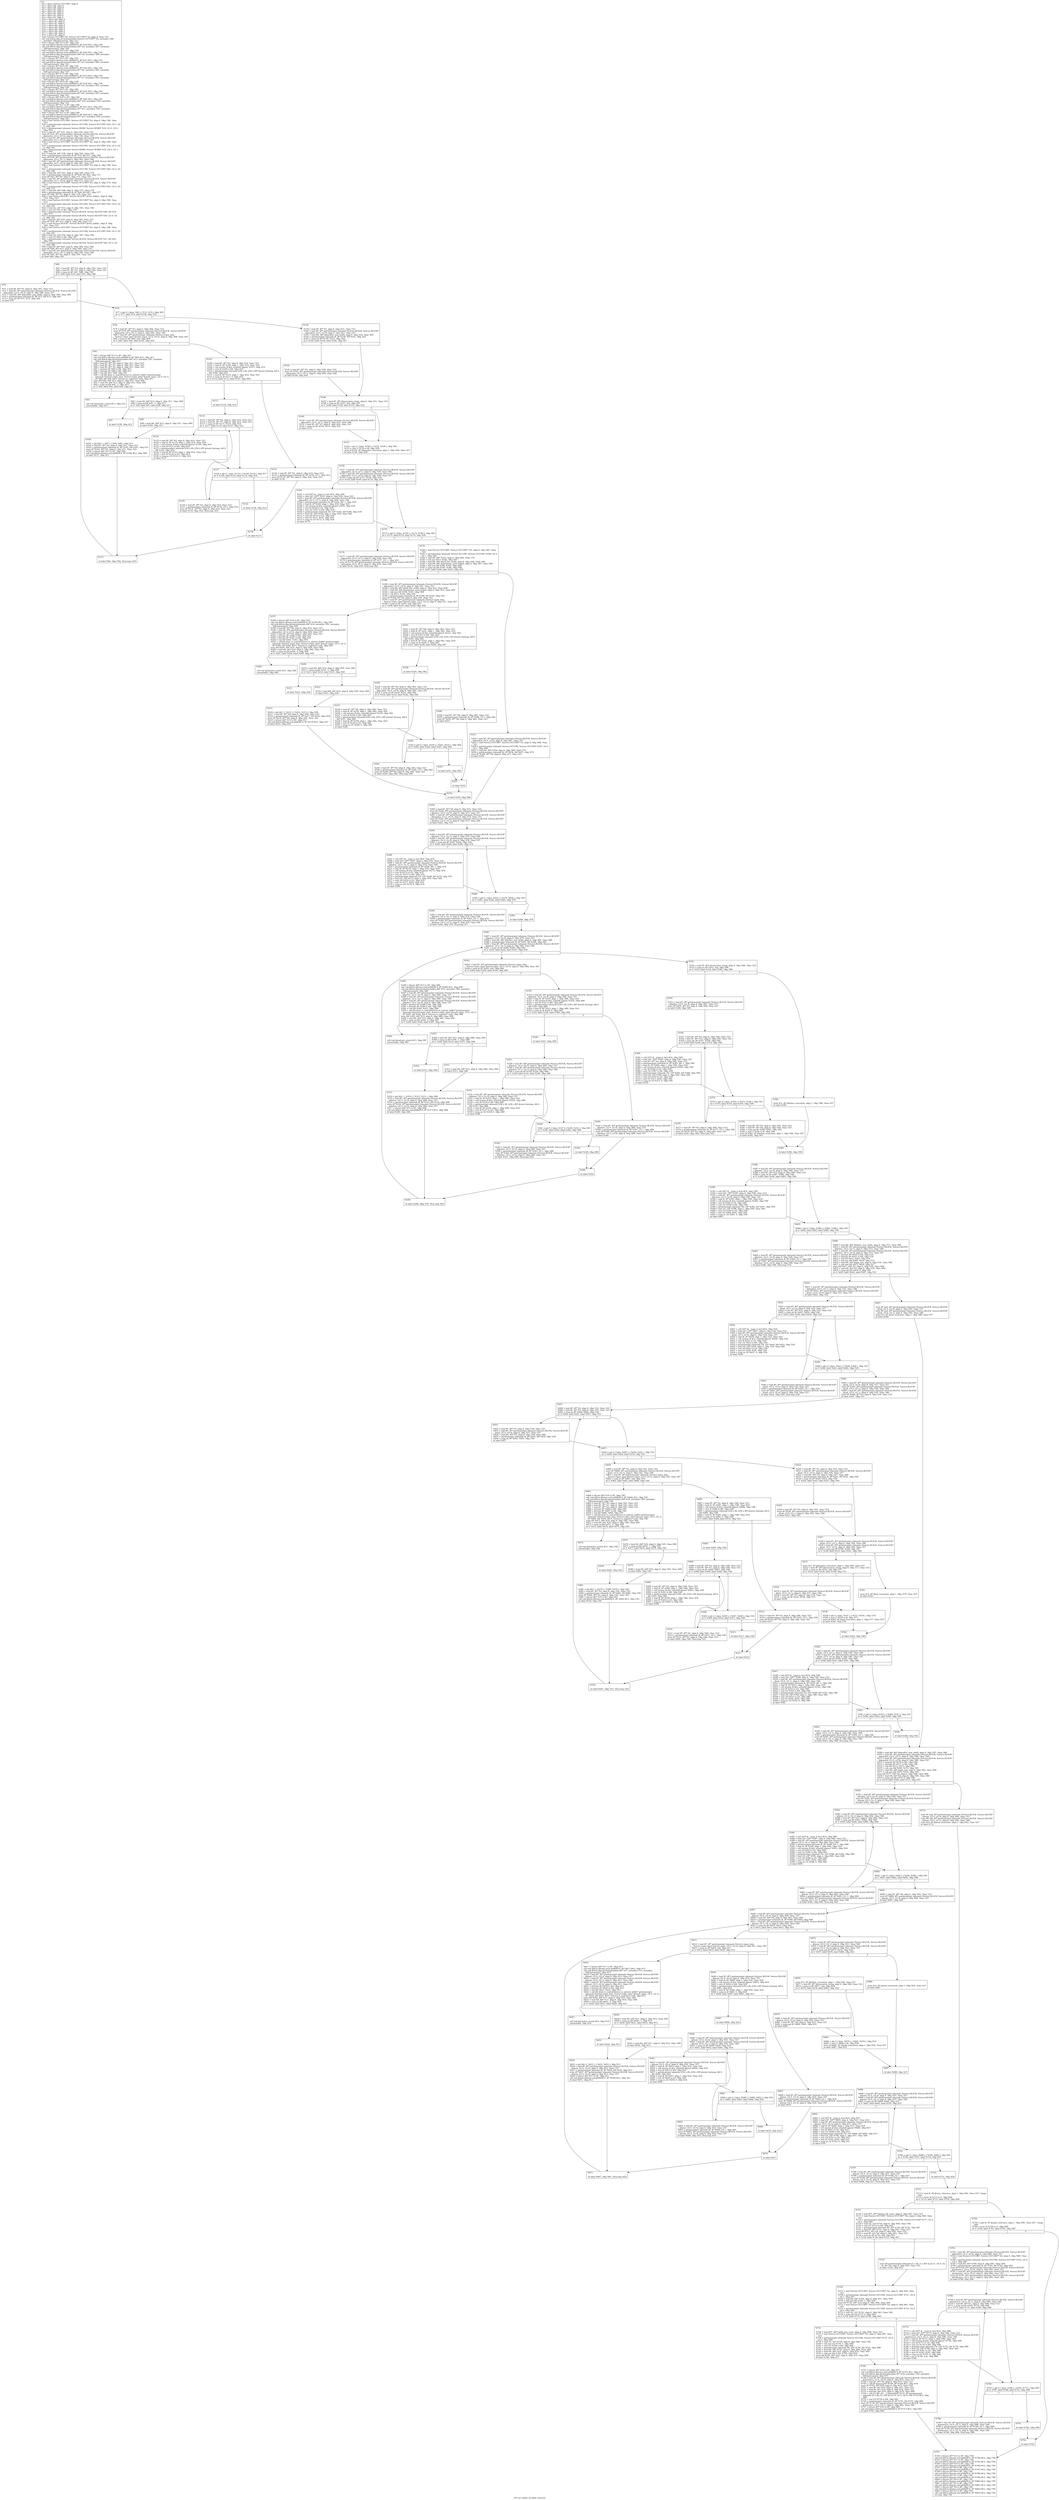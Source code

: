 digraph "CFG for 'define_all_fields' function" {
	label="CFG for 'define_all_fields' function";

	Node0x22d8c70 [shape=record,label="{%1:\l  %2 = alloca %struct.OCCURS*, align 8\l  %3 = alloca i64, align 8\l  %4 = alloca i64, align 8\l  %5 = alloca i8*, align 8\l  %6 = alloca i8*, align 8\l  %7 = alloca i8*, align 8\l  %8 = alloca i8*, align 8\l  %9 = alloca i8*, align 8\l  %10 = alloca i64, align 8\l  %11 = alloca i8*, align 8\l  %12 = alloca i8*, align 8\l  %13 = alloca i64, align 8\l  %14 = alloca i64, align 8\l  %15 = alloca i64, align 8\l  %16 = alloca i64, align 8\l  %17 = alloca i64, align 8\l  %18 = alloca i8*, align 8\l  store %struct.OCCURS* %0, %struct.OCCURS** %2, align 8, !tbaa !323\l  call void @llvm.dbg.declare(metadata %struct.OCCURS** %2, metadata !286,\l... metadata !DIExpression()), !dbg !327\l  %19 = bitcast i64* %3 to i8*, !dbg !328\l  call void @llvm.lifetime.start.p0i8(i64 8, i8* %19) #12, !dbg !328\l  call void @llvm.dbg.declare(metadata i64* %3, metadata !287, metadata\l... !DIExpression()), !dbg !329\l  %20 = bitcast i64* %4 to i8*, !dbg !330\l  call void @llvm.lifetime.start.p0i8(i64 8, i8* %20) #12, !dbg !330\l  call void @llvm.dbg.declare(metadata i64* %4, metadata !288, metadata\l... !DIExpression()), !dbg !331\l  %21 = bitcast i8** %5 to i8*, !dbg !332\l  call void @llvm.lifetime.start.p0i8(i64 8, i8* %21) #12, !dbg !332\l  call void @llvm.dbg.declare(metadata i8** %5, metadata !289, metadata\l... !DIExpression()), !dbg !333\l  %22 = bitcast i8** %6 to i8*, !dbg !334\l  call void @llvm.lifetime.start.p0i8(i64 8, i8* %22) #12, !dbg !334\l  call void @llvm.dbg.declare(metadata i8** %6, metadata !290, metadata\l... !DIExpression()), !dbg !335\l  %23 = bitcast i8** %7 to i8*, !dbg !336\l  call void @llvm.lifetime.start.p0i8(i64 8, i8* %23) #12, !dbg !336\l  call void @llvm.dbg.declare(metadata i8** %7, metadata !291, metadata\l... !DIExpression()), !dbg !337\l  %24 = bitcast i8** %8 to i8*, !dbg !338\l  call void @llvm.lifetime.start.p0i8(i64 8, i8* %24) #12, !dbg !338\l  call void @llvm.dbg.declare(metadata i8** %8, metadata !292, metadata\l... !DIExpression()), !dbg !339\l  %25 = bitcast i8** %9 to i8*, !dbg !340\l  call void @llvm.lifetime.start.p0i8(i64 8, i8* %25) #12, !dbg !340\l  call void @llvm.dbg.declare(metadata i8** %9, metadata !293, metadata\l... !DIExpression()), !dbg !341\l  %26 = bitcast i64* %10 to i8*, !dbg !342\l  call void @llvm.lifetime.start.p0i8(i64 8, i8* %26) #12, !dbg !342\l  call void @llvm.dbg.declare(metadata i64* %10, metadata !294, metadata\l... !DIExpression()), !dbg !343\l  %27 = bitcast i8** %11 to i8*, !dbg !344\l  call void @llvm.lifetime.start.p0i8(i64 8, i8* %27) #12, !dbg !344\l  call void @llvm.dbg.declare(metadata i8** %11, metadata !295, metadata\l... !DIExpression()), !dbg !345\l  %28 = bitcast i8** %12 to i8*, !dbg !346\l  call void @llvm.lifetime.start.p0i8(i64 8, i8* %28) #12, !dbg !346\l  call void @llvm.dbg.declare(metadata i8** %12, metadata !296, metadata\l... !DIExpression()), !dbg !347\l  %29 = load %struct.OCCURS*, %struct.OCCURS** %2, align 8, !dbg !348, !tbaa\l... !323\l  %30 = getelementptr inbounds %struct.OCCURS, %struct.OCCURS* %29, i32 0, i32\l... 0, !dbg !349\l  %31 = getelementptr inbounds %struct.WORD, %struct.WORD* %30, i32 0, i32 0,\l... !dbg !350\l  %32 = load i8*, i8** %31, align 8, !dbg !350, !tbaa !351\l  store i8* %32, i8** getelementptr inbounds (%struct.BLOCK, %struct.BLOCK*\l... @keyafter, i32 0, i32 0), align 8, !dbg !356, !tbaa !357\l  %33 = load i8*, i8** getelementptr inbounds (%struct.BLOCK, %struct.BLOCK*\l... @keyafter, i32 0, i32 0), align 8, !dbg !359, !tbaa !357\l  %34 = load %struct.OCCURS*, %struct.OCCURS** %2, align 8, !dbg !360, !tbaa\l... !323\l  %35 = getelementptr inbounds %struct.OCCURS, %struct.OCCURS* %34, i32 0, i32\l... 0, !dbg !361\l  %36 = getelementptr inbounds %struct.WORD, %struct.WORD* %35, i32 0, i32 1,\l... !dbg !362\l  %37 = load i64, i64* %36, align 8, !dbg !362, !tbaa !363\l  %38 = getelementptr inbounds i8, i8* %33, i64 %37, !dbg !364\l  store i8* %38, i8** getelementptr inbounds (%struct.BLOCK, %struct.BLOCK*\l... @keyafter, i32 0, i32 1), align 8, !dbg !365, !tbaa !366\l  %39 = load i8*, i8** getelementptr inbounds (%struct.BLOCK, %struct.BLOCK*\l... @keyafter, i32 0, i32 0), align 8, !dbg !367, !tbaa !357\l  %40 = load %struct.OCCURS*, %struct.OCCURS** %2, align 8, !dbg !368, !tbaa\l... !323\l  %41 = getelementptr inbounds %struct.OCCURS, %struct.OCCURS* %40, i32 0, i32\l... 1, !dbg !369\l  %42 = load i64, i64* %41, align 8, !dbg !369, !tbaa !370\l  %43 = getelementptr inbounds i8, i8* %39, i64 %42, !dbg !371\l  store i8* %43, i8** %6, align 8, !dbg !372, !tbaa !323\l  %44 = load i8*, i8** getelementptr inbounds (%struct.BLOCK, %struct.BLOCK*\l... @keyafter, i32 0, i32 0), align 8, !dbg !373, !tbaa !357\l  %45 = load %struct.OCCURS*, %struct.OCCURS** %2, align 8, !dbg !374, !tbaa\l... !323\l  %46 = getelementptr inbounds %struct.OCCURS, %struct.OCCURS* %45, i32 0, i32\l... 2, !dbg !375\l  %47 = load i64, i64* %46, align 8, !dbg !375, !tbaa !376\l  %48 = getelementptr inbounds i8, i8* %44, i64 %47, !dbg !377\l  store i8* %48, i8** %7, align 8, !dbg !378, !tbaa !323\l  %49 = load %struct.BLOCK*, %struct.BLOCK** @text_buffers, align 8, !dbg\l... !379, !tbaa !323\l  %50 = load %struct.OCCURS*, %struct.OCCURS** %2, align 8, !dbg !380, !tbaa\l... !323\l  %51 = getelementptr inbounds %struct.OCCURS, %struct.OCCURS* %50, i32 0, i32\l... 4, !dbg !381\l  %52 = load i32, i32* %51, align 8, !dbg !381, !tbaa !382\l  %53 = sext i32 %52 to i64, !dbg !379\l  %54 = getelementptr inbounds %struct.BLOCK, %struct.BLOCK* %49, i64 %53,\l... !dbg !379\l  %55 = getelementptr inbounds %struct.BLOCK, %struct.BLOCK* %54, i32 0, i32\l... 0, !dbg !383\l  %56 = load i8*, i8** %55, align 8, !dbg !383, !tbaa !357\l  store i8* %56, i8** %11, align 8, !dbg !384, !tbaa !323\l  %57 = load %struct.BLOCK*, %struct.BLOCK** @text_buffers, align 8, !dbg\l... !385, !tbaa !323\l  %58 = load %struct.OCCURS*, %struct.OCCURS** %2, align 8, !dbg !386, !tbaa\l... !323\l  %59 = getelementptr inbounds %struct.OCCURS, %struct.OCCURS* %58, i32 0, i32\l... 4, !dbg !387\l  %60 = load i32, i32* %59, align 8, !dbg !387, !tbaa !382\l  %61 = sext i32 %60 to i64, !dbg !385\l  %62 = getelementptr inbounds %struct.BLOCK, %struct.BLOCK* %57, i64 %61,\l... !dbg !385\l  %63 = getelementptr inbounds %struct.BLOCK, %struct.BLOCK* %62, i32 0, i32\l... 1, !dbg !388\l  %64 = load i8*, i8** %63, align 8, !dbg !388, !tbaa !366\l  store i8* %64, i8** %12, align 8, !dbg !389, !tbaa !323\l  %65 = load i8*, i8** getelementptr inbounds (%struct.BLOCK, %struct.BLOCK*\l... @keyafter, i32 0, i32 1), align 8, !dbg !390, !tbaa !366\l  store i8* %65, i8** %5, align 8, !dbg !391, !tbaa !323\l  br label %66, !dbg !392\l}"];
	Node0x22d8c70 -> Node0x22d9290;
	Node0x22d9290 [shape=record,label="{%66:\l\l  %67 = load i8*, i8** %5, align 8, !dbg !393, !tbaa !323\l  %68 = load i8*, i8** %7, align 8, !dbg !394, !tbaa !323\l  %69 = icmp ult i8* %67, %68, !dbg !395\l  br i1 %69, label %70, label %76, !dbg !396\l|{<s0>T|<s1>F}}"];
	Node0x22d9290:s0 -> Node0x22d92e0;
	Node0x22d9290:s1 -> Node0x22d9330;
	Node0x22d92e0 [shape=record,label="{%70:\l\l  %71 = load i8*, i8** %5, align 8, !dbg !397, !tbaa !323\l  %72 = load i8*, i8** getelementptr inbounds (%struct.BLOCK, %struct.BLOCK*\l... @keyafter, i32 0, i32 0), align 8, !dbg !398, !tbaa !357\l  %73 = load i64, i64* @keyafter_max_width, align 8, !dbg !399, !tbaa !400\l  %74 = getelementptr inbounds i8, i8* %72, i64 %73, !dbg !401\l  %75 = icmp ule i8* %71, %74, !dbg !402\l  br label %76\l}"];
	Node0x22d92e0 -> Node0x22d9330;
	Node0x22d9330 [shape=record,label="{%76:\l\l  %77 = phi i1 [ false, %66 ], [ %75, %70 ], !dbg !403\l  br i1 %77, label %78, label %138, !dbg !392\l|{<s0>T|<s1>F}}"];
	Node0x22d9330:s0 -> Node0x22d9380;
	Node0x22d9330:s1 -> Node0x22d98d0;
	Node0x22d9380 [shape=record,label="{%78:\l\l  %79 = load i8*, i8** %5, align 8, !dbg !404, !tbaa !323\l  store i8* %79, i8** getelementptr inbounds (%struct.BLOCK, %struct.BLOCK*\l... @keyafter, i32 0, i32 1), align 8, !dbg !405, !tbaa !366\l  %80 = load i8*, i8** getelementptr inbounds (%struct.regex_data,\l... %struct.regex_data* @word_regex, i32 0, i32 0), align 8, !dbg !406, !tbaa !407\l  %81 = icmp ne i8* %80, null, !dbg !406\l  br i1 %81, label %82, label %105, !dbg !410\l|{<s0>T|<s1>F}}"];
	Node0x22d9380:s0 -> Node0x22d93d0;
	Node0x22d9380:s1 -> Node0x22d95b0;
	Node0x22d93d0 [shape=record,label="{%82:\l\l  %83 = bitcast i64* %13 to i8*, !dbg !411\l  call void @llvm.lifetime.start.p0i8(i64 8, i8* %83) #12, !dbg !411\l  call void @llvm.dbg.declare(metadata i64* %13, metadata !297, metadata\l... !DIExpression()), !dbg !411\l  %84 = load i8*, i8** %5, align 8, !dbg !411, !tbaa !323\l  %85 = load i8*, i8** %7, align 8, !dbg !411, !tbaa !323\l  %86 = load i8*, i8** %5, align 8, !dbg !411, !tbaa !323\l  %87 = ptrtoint i8* %85 to i64, !dbg !411\l  %88 = ptrtoint i8* %86 to i64, !dbg !411\l  %89 = sub i64 %87, %88, !dbg !411\l  %90 = call i64 @rpl_re_match(%struct.re_pattern_buffer* getelementptr\l... inbounds (%struct.regex_data, %struct.regex_data* @word_regex, i32 0, i32 1),\l... i8* %84, i64 %89, i64 0, %struct.re_registers* null), !dbg !411\l  store i64 %90, i64* %13, align 8, !dbg !411, !tbaa !400\l  %91 = load i64, i64* %13, align 8, !dbg !412, !tbaa !400\l  %92 = icmp eq i64 %91, -2, !dbg !412\l  br i1 %92, label %93, label %94, !dbg !411\l|{<s0>T|<s1>F}}"];
	Node0x22d93d0:s0 -> Node0x22d9420;
	Node0x22d93d0:s1 -> Node0x22d9470;
	Node0x22d9420 [shape=record,label="{%93:\l\l  call void @matcher_error() #13, !dbg !412\l  unreachable, !dbg !412\l}"];
	Node0x22d9470 [shape=record,label="{%94:\l\l  %95 = load i64, i64* %13, align 8, !dbg !411, !tbaa !400\l  %96 = icmp eq i64 %95, -1, !dbg !411\l  br i1 %96, label %97, label %98, !dbg !411\l|{<s0>T|<s1>F}}"];
	Node0x22d9470:s0 -> Node0x22d94c0;
	Node0x22d9470:s1 -> Node0x22d9510;
	Node0x22d94c0 [shape=record,label="{%97:\l\l  br label %100, !dbg !411\l}"];
	Node0x22d94c0 -> Node0x22d9560;
	Node0x22d9510 [shape=record,label="{%98:\l\l  %99 = load i64, i64* %13, align 8, !dbg !411, !tbaa !400\l  br label %100, !dbg !411\l}"];
	Node0x22d9510 -> Node0x22d9560;
	Node0x22d9560 [shape=record,label="{%100:\l\l  %101 = phi i64 [ 1, %97 ], [ %99, %98 ], !dbg !411\l  %102 = load i8*, i8** %5, align 8, !dbg !411, !tbaa !323\l  %103 = getelementptr inbounds i8, i8* %102, i64 %101, !dbg !411\l  store i8* %103, i8** %5, align 8, !dbg !411, !tbaa !323\l  %104 = bitcast i64* %13 to i8*, !dbg !406\l  call void @llvm.lifetime.end.p0i8(i64 8, i8* %104) #12, !dbg !406\l  br label %137, !dbg !411\l}"];
	Node0x22d9560 -> Node0x22d9880;
	Node0x22d95b0 [shape=record,label="{%105:\l\l  %106 = load i8*, i8** %5, align 8, !dbg !414, !tbaa !323\l  %107 = load i8, i8* %106, align 1, !dbg !414, !tbaa !416\l  %108 = call zeroext i8 @to_uchar(i8 signext %107), !dbg !414\l  %109 = zext i8 %108 to i64, !dbg !414\l  %110 = getelementptr inbounds [256 x i8], [256 x i8]* @word_fastmap, i64 0,\l... i64 %109, !dbg !414\l  %111 = load i8, i8* %110, align 1, !dbg !414, !tbaa !416\l  %112 = icmp ne i8 %111, 0, !dbg !414\l  br i1 %112, label %113, label %133, !dbg !406\l|{<s0>T|<s1>F}}"];
	Node0x22d95b0:s0 -> Node0x22d9600;
	Node0x22d95b0:s1 -> Node0x22d97e0;
	Node0x22d9600 [shape=record,label="{%113:\l\l  br label %114, !dbg !414\l}"];
	Node0x22d9600 -> Node0x22d9650;
	Node0x22d9650 [shape=record,label="{%114:\l\l  %115 = load i8*, i8** %5, align 8, !dbg !414, !tbaa !323\l  %116 = load i8*, i8** %7, align 8, !dbg !414, !tbaa !323\l  %117 = icmp ult i8* %115, %116, !dbg !414\l  br i1 %117, label %118, label %127, !dbg !414\l|{<s0>T|<s1>F}}"];
	Node0x22d9650:s0 -> Node0x22d96a0;
	Node0x22d9650:s1 -> Node0x22d96f0;
	Node0x22d96a0 [shape=record,label="{%118:\l\l  %119 = load i8*, i8** %5, align 8, !dbg !414, !tbaa !323\l  %120 = load i8, i8* %119, align 1, !dbg !414, !tbaa !416\l  %121 = call zeroext i8 @to_uchar(i8 signext %120), !dbg !414\l  %122 = zext i8 %121 to i64, !dbg !414\l  %123 = getelementptr inbounds [256 x i8], [256 x i8]* @word_fastmap, i64 0,\l... i64 %122, !dbg !414\l  %124 = load i8, i8* %123, align 1, !dbg !414, !tbaa !416\l  %125 = sext i8 %124 to i32, !dbg !414\l  %126 = icmp ne i32 %125, 0, !dbg !414\l  br label %127\l}"];
	Node0x22d96a0 -> Node0x22d96f0;
	Node0x22d96f0 [shape=record,label="{%127:\l\l  %128 = phi i1 [ false, %114 ], [ %126, %118 ], !dbg !417\l  br i1 %128, label %129, label %132, !dbg !414\l|{<s0>T|<s1>F}}"];
	Node0x22d96f0:s0 -> Node0x22d9740;
	Node0x22d96f0:s1 -> Node0x22d9790;
	Node0x22d9740 [shape=record,label="{%129:\l\l  %130 = load i8*, i8** %5, align 8, !dbg !414, !tbaa !323\l  %131 = getelementptr inbounds i8, i8* %130, i32 1, !dbg !414\l  store i8* %131, i8** %5, align 8, !dbg !414, !tbaa !323\l  br label %114, !dbg !414, !llvm.loop !418\l}"];
	Node0x22d9740 -> Node0x22d9650;
	Node0x22d9790 [shape=record,label="{%132:\l\l  br label %136, !dbg !414\l}"];
	Node0x22d9790 -> Node0x22d9830;
	Node0x22d97e0 [shape=record,label="{%133:\l\l  %134 = load i8*, i8** %5, align 8, !dbg !414, !tbaa !323\l  %135 = getelementptr inbounds i8, i8* %134, i32 1, !dbg !414\l  store i8* %135, i8** %5, align 8, !dbg !414, !tbaa !323\l  br label %136\l}"];
	Node0x22d97e0 -> Node0x22d9830;
	Node0x22d9830 [shape=record,label="{%136:\l\l  br label %137\l}"];
	Node0x22d9830 -> Node0x22d9880;
	Node0x22d9880 [shape=record,label="{%137:\l\l  br label %66, !dbg !392, !llvm.loop !419\l}"];
	Node0x22d9880 -> Node0x22d9290;
	Node0x22d98d0 [shape=record,label="{%138:\l\l  %139 = load i8*, i8** %5, align 8, !dbg !421, !tbaa !323\l  %140 = load i8*, i8** getelementptr inbounds (%struct.BLOCK, %struct.BLOCK*\l... @keyafter, i32 0, i32 0), align 8, !dbg !423, !tbaa !357\l  %141 = load i64, i64* @keyafter_max_width, align 8, !dbg !424, !tbaa !400\l  %142 = getelementptr inbounds i8, i8* %140, i64 %141, !dbg !425\l  %143 = icmp ule i8* %139, %142, !dbg !426\l  br i1 %143, label %144, label %146, !dbg !427\l|{<s0>T|<s1>F}}"];
	Node0x22d98d0:s0 -> Node0x22d9920;
	Node0x22d98d0:s1 -> Node0x22d9970;
	Node0x22d9920 [shape=record,label="{%144:\l\l  %145 = load i8*, i8** %5, align 8, !dbg !428, !tbaa !323\l  store i8* %145, i8** getelementptr inbounds (%struct.BLOCK, %struct.BLOCK*\l... @keyafter, i32 0, i32 1), align 8, !dbg !429, !tbaa !366\l  br label %146, !dbg !430\l}"];
	Node0x22d9920 -> Node0x22d9970;
	Node0x22d9970 [shape=record,label="{%146:\l\l  %147 = load i8*, i8** @truncation_string, align 8, !dbg !431, !tbaa !323\l  %148 = icmp ne i8* %147, null, !dbg !431\l  br i1 %148, label %149, label %153, !dbg !432\l|{<s0>T|<s1>F}}"];
	Node0x22d9970:s0 -> Node0x22d99c0;
	Node0x22d9970:s1 -> Node0x22d9a10;
	Node0x22d99c0 [shape=record,label="{%149:\l\l  %150 = load i8*, i8** getelementptr inbounds (%struct.BLOCK, %struct.BLOCK*\l... @keyafter, i32 0, i32 1), align 8, !dbg !433, !tbaa !366\l  %151 = load i8*, i8** %7, align 8, !dbg !434, !tbaa !323\l  %152 = icmp ult i8* %150, %151, !dbg !435\l  br label %153\l}"];
	Node0x22d99c0 -> Node0x22d9a10;
	Node0x22d9a10 [shape=record,label="{%153:\l\l  %154 = phi i1 [ false, %146 ], [ %152, %149 ], !dbg !403\l  %155 = zext i1 %154 to i8, !dbg !436\l  store i8 %155, i8* @keyafter_truncation, align 1, !dbg !436, !tbaa !437\l  br label %156, !dbg !439\l}"];
	Node0x22d9a10 -> Node0x22d9a60;
	Node0x22d9a60 [shape=record,label="{%156:\l\l  %157 = load i8*, i8** getelementptr inbounds (%struct.BLOCK, %struct.BLOCK*\l... @keyafter, i32 0, i32 1), align 8, !dbg !439, !tbaa !366\l  %158 = load i8*, i8** getelementptr inbounds (%struct.BLOCK, %struct.BLOCK*\l... @keyafter, i32 0, i32 0), align 8, !dbg !439, !tbaa !357\l  %159 = icmp ugt i8* %157, %158, !dbg !439\l  br i1 %159, label %160, label %174, !dbg !439\l|{<s0>T|<s1>F}}"];
	Node0x22d9a60:s0 -> Node0x22d9ab0;
	Node0x22d9a60:s1 -> Node0x22d9b00;
	Node0x22d9ab0 [shape=record,label="{%160:\l\l  %161 = call i16** @__ctype_b_loc() #14, !dbg !439\l  %162 = load i16*, i16** %161, align 8, !dbg !439, !tbaa !323\l  %163 = load i8*, i8** getelementptr inbounds (%struct.BLOCK, %struct.BLOCK*\l... @keyafter, i32 0, i32 1), align 8, !dbg !439, !tbaa !366\l  %164 = getelementptr inbounds i8, i8* %163, i64 -1, !dbg !439\l  %165 = load i8, i8* %164, align 1, !dbg !439, !tbaa !416\l  %166 = call zeroext i8 @to_uchar(i8 signext %165), !dbg !439\l  %167 = zext i8 %166 to i32, !dbg !439\l  %168 = sext i32 %167 to i64, !dbg !439\l  %169 = getelementptr inbounds i16, i16* %162, i64 %168, !dbg !439\l  %170 = load i16, i16* %169, align 2, !dbg !439, !tbaa !440\l  %171 = zext i16 %170 to i32, !dbg !439\l  %172 = and i32 %171, 8192, !dbg !439\l  %173 = icmp ne i32 %172, 0, !dbg !439\l  br label %174\l}"];
	Node0x22d9ab0 -> Node0x22d9b00;
	Node0x22d9b00 [shape=record,label="{%174:\l\l  %175 = phi i1 [ false, %156 ], [ %173, %160 ], !dbg !403\l  br i1 %175, label %176, label %179, !dbg !439\l|{<s0>T|<s1>F}}"];
	Node0x22d9b00:s0 -> Node0x22d9b50;
	Node0x22d9b00:s1 -> Node0x22d9ba0;
	Node0x22d9b50 [shape=record,label="{%176:\l\l  %177 = load i8*, i8** getelementptr inbounds (%struct.BLOCK, %struct.BLOCK*\l... @keyafter, i32 0, i32 1), align 8, !dbg !439, !tbaa !366\l  %178 = getelementptr inbounds i8, i8* %177, i32 -1, !dbg !439\l  store i8* %178, i8** getelementptr inbounds (%struct.BLOCK, %struct.BLOCK*\l... @keyafter, i32 0, i32 1), align 8, !dbg !439, !tbaa !366\l  br label %156, !dbg !439, !llvm.loop !442\l}"];
	Node0x22d9b50 -> Node0x22d9a60;
	Node0x22d9ba0 [shape=record,label="{%179:\l\l  %180 = load %struct.OCCURS*, %struct.OCCURS** %2, align 8, !dbg !443, !tbaa\l... !323\l  %181 = getelementptr inbounds %struct.OCCURS, %struct.OCCURS* %180, i32 0,\l... i32 1, !dbg !444\l  %182 = load i64, i64* %181, align 8, !dbg !444, !tbaa !370\l  %183 = sub nsw i64 0, %182, !dbg !445\l  %184 = load i64, i64* @half_line_width, align 8, !dbg !446, !tbaa !400\l  %185 = load i64, i64* @maximum_word_length, align 8, !dbg !447, !tbaa !400\l  %186 = add nsw i64 %184, %185, !dbg !448\l  %187 = icmp sgt i64 %183, %186, !dbg !449\l  br i1 %187, label %188, label %253, !dbg !450\l|{<s0>T|<s1>F}}"];
	Node0x22d9ba0:s0 -> Node0x22d9bf0;
	Node0x22d9ba0:s1 -> Node0x22da140;
	Node0x22d9bf0 [shape=record,label="{%188:\l\l  %189 = load i8*, i8** getelementptr inbounds (%struct.BLOCK, %struct.BLOCK*\l... @keyafter, i32 0, i32 0), align 8, !dbg !451, !tbaa !357\l  %190 = load i64, i64* @half_line_width, align 8, !dbg !452, !tbaa !400\l  %191 = load i64, i64* @maximum_word_length, align 8, !dbg !453, !tbaa !400\l  %192 = add nsw i64 %190, %191, !dbg !454\l  %193 = sub i64 0, %192, !dbg !455\l  %194 = getelementptr inbounds i8, i8* %189, i64 %193, !dbg !455\l  store i8* %194, i8** %8, align 8, !dbg !456, !tbaa !323\l  %195 = load i8*, i8** getelementptr inbounds (%struct.regex_data,\l... %struct.regex_data* @word_regex, i32 0, i32 0), align 8, !dbg !457, !tbaa !407\l  %196 = icmp ne i8* %195, null, !dbg !457\l  br i1 %196, label %197, label %220, !dbg !458\l|{<s0>T|<s1>F}}"];
	Node0x22d9bf0:s0 -> Node0x22d9c40;
	Node0x22d9bf0:s1 -> Node0x22d9e20;
	Node0x22d9c40 [shape=record,label="{%197:\l\l  %198 = bitcast i64* %14 to i8*, !dbg !459\l  call void @llvm.lifetime.start.p0i8(i64 8, i8* %198) #12, !dbg !459\l  call void @llvm.dbg.declare(metadata i64* %14, metadata !301, metadata\l... !DIExpression()), !dbg !459\l  %199 = load i8*, i8** %8, align 8, !dbg !459, !tbaa !323\l  %200 = load i8*, i8** getelementptr inbounds (%struct.BLOCK, %struct.BLOCK*\l... @keyafter, i32 0, i32 0), align 8, !dbg !459, !tbaa !357\l  %201 = load i8*, i8** %8, align 8, !dbg !459, !tbaa !323\l  %202 = ptrtoint i8* %200 to i64, !dbg !459\l  %203 = ptrtoint i8* %201 to i64, !dbg !459\l  %204 = sub i64 %202, %203, !dbg !459\l  %205 = call i64 @rpl_re_match(%struct.re_pattern_buffer* getelementptr\l... inbounds (%struct.regex_data, %struct.regex_data* @word_regex, i32 0, i32 1),\l... i8* %199, i64 %204, i64 0, %struct.re_registers* null), !dbg !459\l  store i64 %205, i64* %14, align 8, !dbg !459, !tbaa !400\l  %206 = load i64, i64* %14, align 8, !dbg !460, !tbaa !400\l  %207 = icmp eq i64 %206, -2, !dbg !460\l  br i1 %207, label %208, label %209, !dbg !459\l|{<s0>T|<s1>F}}"];
	Node0x22d9c40:s0 -> Node0x22d9c90;
	Node0x22d9c40:s1 -> Node0x22d9ce0;
	Node0x22d9c90 [shape=record,label="{%208:\l\l  call void @matcher_error() #13, !dbg !460\l  unreachable, !dbg !460\l}"];
	Node0x22d9ce0 [shape=record,label="{%209:\l\l  %210 = load i64, i64* %14, align 8, !dbg !459, !tbaa !400\l  %211 = icmp eq i64 %210, -1, !dbg !459\l  br i1 %211, label %212, label %213, !dbg !459\l|{<s0>T|<s1>F}}"];
	Node0x22d9ce0:s0 -> Node0x22d9d30;
	Node0x22d9ce0:s1 -> Node0x22d9d80;
	Node0x22d9d30 [shape=record,label="{%212:\l\l  br label %215, !dbg !459\l}"];
	Node0x22d9d30 -> Node0x22d9dd0;
	Node0x22d9d80 [shape=record,label="{%213:\l\l  %214 = load i64, i64* %14, align 8, !dbg !459, !tbaa !400\l  br label %215, !dbg !459\l}"];
	Node0x22d9d80 -> Node0x22d9dd0;
	Node0x22d9dd0 [shape=record,label="{%215:\l\l  %216 = phi i64 [ 1, %212 ], [ %214, %213 ], !dbg !459\l  %217 = load i8*, i8** %8, align 8, !dbg !459, !tbaa !323\l  %218 = getelementptr inbounds i8, i8* %217, i64 %216, !dbg !459\l  store i8* %218, i8** %8, align 8, !dbg !459, !tbaa !323\l  %219 = bitcast i64* %14 to i8*, !dbg !457\l  call void @llvm.lifetime.end.p0i8(i64 8, i8* %219) #12, !dbg !457\l  br label %252, !dbg !459\l}"];
	Node0x22d9dd0 -> Node0x22da0f0;
	Node0x22d9e20 [shape=record,label="{%220:\l\l  %221 = load i8*, i8** %8, align 8, !dbg !462, !tbaa !323\l  %222 = load i8, i8* %221, align 1, !dbg !462, !tbaa !416\l  %223 = call zeroext i8 @to_uchar(i8 signext %222), !dbg !462\l  %224 = zext i8 %223 to i64, !dbg !462\l  %225 = getelementptr inbounds [256 x i8], [256 x i8]* @word_fastmap, i64 0,\l... i64 %224, !dbg !462\l  %226 = load i8, i8* %225, align 1, !dbg !462, !tbaa !416\l  %227 = icmp ne i8 %226, 0, !dbg !462\l  br i1 %227, label %228, label %248, !dbg !457\l|{<s0>T|<s1>F}}"];
	Node0x22d9e20:s0 -> Node0x22d9e70;
	Node0x22d9e20:s1 -> Node0x22da050;
	Node0x22d9e70 [shape=record,label="{%228:\l\l  br label %229, !dbg !462\l}"];
	Node0x22d9e70 -> Node0x22d9ec0;
	Node0x22d9ec0 [shape=record,label="{%229:\l\l  %230 = load i8*, i8** %8, align 8, !dbg !462, !tbaa !323\l  %231 = load i8*, i8** getelementptr inbounds (%struct.BLOCK, %struct.BLOCK*\l... @keyafter, i32 0, i32 0), align 8, !dbg !462, !tbaa !357\l  %232 = icmp ult i8* %230, %231, !dbg !462\l  br i1 %232, label %233, label %242, !dbg !462\l|{<s0>T|<s1>F}}"];
	Node0x22d9ec0:s0 -> Node0x22d9f10;
	Node0x22d9ec0:s1 -> Node0x22d9f60;
	Node0x22d9f10 [shape=record,label="{%233:\l\l  %234 = load i8*, i8** %8, align 8, !dbg !462, !tbaa !323\l  %235 = load i8, i8* %234, align 1, !dbg !462, !tbaa !416\l  %236 = call zeroext i8 @to_uchar(i8 signext %235), !dbg !462\l  %237 = zext i8 %236 to i64, !dbg !462\l  %238 = getelementptr inbounds [256 x i8], [256 x i8]* @word_fastmap, i64 0,\l... i64 %237, !dbg !462\l  %239 = load i8, i8* %238, align 1, !dbg !462, !tbaa !416\l  %240 = sext i8 %239 to i32, !dbg !462\l  %241 = icmp ne i32 %240, 0, !dbg !462\l  br label %242\l}"];
	Node0x22d9f10 -> Node0x22d9f60;
	Node0x22d9f60 [shape=record,label="{%242:\l\l  %243 = phi i1 [ false, %229 ], [ %241, %233 ], !dbg !464\l  br i1 %243, label %244, label %247, !dbg !462\l|{<s0>T|<s1>F}}"];
	Node0x22d9f60:s0 -> Node0x22d9fb0;
	Node0x22d9f60:s1 -> Node0x22da000;
	Node0x22d9fb0 [shape=record,label="{%244:\l\l  %245 = load i8*, i8** %8, align 8, !dbg !462, !tbaa !323\l  %246 = getelementptr inbounds i8, i8* %245, i32 1, !dbg !462\l  store i8* %246, i8** %8, align 8, !dbg !462, !tbaa !323\l  br label %229, !dbg !462, !llvm.loop !465\l}"];
	Node0x22d9fb0 -> Node0x22d9ec0;
	Node0x22da000 [shape=record,label="{%247:\l\l  br label %251, !dbg !462\l}"];
	Node0x22da000 -> Node0x22da0a0;
	Node0x22da050 [shape=record,label="{%248:\l\l  %249 = load i8*, i8** %8, align 8, !dbg !462, !tbaa !323\l  %250 = getelementptr inbounds i8, i8* %249, i32 1, !dbg !462\l  store i8* %250, i8** %8, align 8, !dbg !462, !tbaa !323\l  br label %251\l}"];
	Node0x22da050 -> Node0x22da0a0;
	Node0x22da0a0 [shape=record,label="{%251:\l\l  br label %252\l}"];
	Node0x22da0a0 -> Node0x22da0f0;
	Node0x22da0f0 [shape=record,label="{%252:\l\l  br label %259, !dbg !466\l}"];
	Node0x22da0f0 -> Node0x22da190;
	Node0x22da140 [shape=record,label="{%253:\l\l  %254 = load i8*, i8** getelementptr inbounds (%struct.BLOCK, %struct.BLOCK*\l... @keyafter, i32 0, i32 0), align 8, !dbg !467, !tbaa !357\l  %255 = load %struct.OCCURS*, %struct.OCCURS** %2, align 8, !dbg !468, !tbaa\l... !323\l  %256 = getelementptr inbounds %struct.OCCURS, %struct.OCCURS* %255, i32 0,\l... i32 1, !dbg !469\l  %257 = load i64, i64* %256, align 8, !dbg !469, !tbaa !370\l  %258 = getelementptr inbounds i8, i8* %254, i64 %257, !dbg !470\l  store i8* %258, i8** %8, align 8, !dbg !471, !tbaa !323\l  br label %259\l}"];
	Node0x22da140 -> Node0x22da190;
	Node0x22da190 [shape=record,label="{%259:\l\l  %260 = load i8*, i8** %8, align 8, !dbg !472, !tbaa !323\l  store i8* %260, i8** getelementptr inbounds (%struct.BLOCK, %struct.BLOCK*\l... @before, i32 0, i32 0), align 8, !dbg !473, !tbaa !357\l  %261 = load i8*, i8** getelementptr inbounds (%struct.BLOCK, %struct.BLOCK*\l... @keyafter, i32 0, i32 0), align 8, !dbg !474, !tbaa !357\l  store i8* %261, i8** getelementptr inbounds (%struct.BLOCK, %struct.BLOCK*\l... @before, i32 0, i32 1), align 8, !dbg !475, !tbaa !366\l  br label %262, !dbg !476\l}"];
	Node0x22da190 -> Node0x22da1e0;
	Node0x22da1e0 [shape=record,label="{%262:\l\l  %263 = load i8*, i8** getelementptr inbounds (%struct.BLOCK, %struct.BLOCK*\l... @before, i32 0, i32 1), align 8, !dbg !476, !tbaa !366\l  %264 = load i8*, i8** getelementptr inbounds (%struct.BLOCK, %struct.BLOCK*\l... @before, i32 0, i32 0), align 8, !dbg !476, !tbaa !357\l  %265 = icmp ugt i8* %263, %264, !dbg !476\l  br i1 %265, label %266, label %280, !dbg !476\l|{<s0>T|<s1>F}}"];
	Node0x22da1e0:s0 -> Node0x22da230;
	Node0x22da1e0:s1 -> Node0x22da280;
	Node0x22da230 [shape=record,label="{%266:\l\l  %267 = call i16** @__ctype_b_loc() #14, !dbg !476\l  %268 = load i16*, i16** %267, align 8, !dbg !476, !tbaa !323\l  %269 = load i8*, i8** getelementptr inbounds (%struct.BLOCK, %struct.BLOCK*\l... @before, i32 0, i32 1), align 8, !dbg !476, !tbaa !366\l  %270 = getelementptr inbounds i8, i8* %269, i64 -1, !dbg !476\l  %271 = load i8, i8* %270, align 1, !dbg !476, !tbaa !416\l  %272 = call zeroext i8 @to_uchar(i8 signext %271), !dbg !476\l  %273 = zext i8 %272 to i32, !dbg !476\l  %274 = sext i32 %273 to i64, !dbg !476\l  %275 = getelementptr inbounds i16, i16* %268, i64 %274, !dbg !476\l  %276 = load i16, i16* %275, align 2, !dbg !476, !tbaa !440\l  %277 = zext i16 %276 to i32, !dbg !476\l  %278 = and i32 %277, 8192, !dbg !476\l  %279 = icmp ne i32 %278, 0, !dbg !476\l  br label %280\l}"];
	Node0x22da230 -> Node0x22da280;
	Node0x22da280 [shape=record,label="{%280:\l\l  %281 = phi i1 [ false, %262 ], [ %279, %266 ], !dbg !403\l  br i1 %281, label %282, label %285, !dbg !476\l|{<s0>T|<s1>F}}"];
	Node0x22da280:s0 -> Node0x22da2d0;
	Node0x22da280:s1 -> Node0x22da320;
	Node0x22da2d0 [shape=record,label="{%282:\l\l  %283 = load i8*, i8** getelementptr inbounds (%struct.BLOCK, %struct.BLOCK*\l... @before, i32 0, i32 1), align 8, !dbg !476, !tbaa !366\l  %284 = getelementptr inbounds i8, i8* %283, i32 -1, !dbg !476\l  store i8* %284, i8** getelementptr inbounds (%struct.BLOCK, %struct.BLOCK*\l... @before, i32 0, i32 1), align 8, !dbg !476, !tbaa !366\l  br label %262, !dbg !476, !llvm.loop !477\l}"];
	Node0x22da2d0 -> Node0x22da1e0;
	Node0x22da320 [shape=record,label="{%285:\l\l  br label %286, !dbg !478\l}"];
	Node0x22da320 -> Node0x22da370;
	Node0x22da370 [shape=record,label="{%286:\l\l  %287 = load i8*, i8** getelementptr inbounds (%struct.BLOCK, %struct.BLOCK*\l... @before, i32 0, i32 0), align 8, !dbg !479, !tbaa !357\l  %288 = load i64, i64* @before_max_width, align 8, !dbg !480, !tbaa !400\l  %289 = getelementptr inbounds i8, i8* %287, i64 %288, !dbg !481\l  %290 = load i8*, i8** getelementptr inbounds (%struct.BLOCK, %struct.BLOCK*\l... @before, i32 0, i32 1), align 8, !dbg !482, !tbaa !366\l  %291 = icmp ult i8* %289, %290, !dbg !483\l  br i1 %291, label %292, label %351, !dbg !478\l|{<s0>T|<s1>F}}"];
	Node0x22da370:s0 -> Node0x22da3c0;
	Node0x22da370:s1 -> Node0x22da910;
	Node0x22da3c0 [shape=record,label="{%292:\l\l  %293 = load i8*, i8** getelementptr inbounds (%struct.regex_data,\l... %struct.regex_data* @word_regex, i32 0, i32 0), align 8, !dbg !484, !tbaa !407\l  %294 = icmp ne i8* %293, null, !dbg !484\l  br i1 %294, label %295, label %318, !dbg !485\l|{<s0>T|<s1>F}}"];
	Node0x22da3c0:s0 -> Node0x22da410;
	Node0x22da3c0:s1 -> Node0x22da5f0;
	Node0x22da410 [shape=record,label="{%295:\l\l  %296 = bitcast i64* %15 to i8*, !dbg !486\l  call void @llvm.lifetime.start.p0i8(i64 8, i8* %296) #12, !dbg !486\l  call void @llvm.dbg.declare(metadata i64* %15, metadata !306, metadata\l... !DIExpression()), !dbg !486\l  %297 = load i8*, i8** getelementptr inbounds (%struct.BLOCK, %struct.BLOCK*\l... @before, i32 0, i32 0), align 8, !dbg !486, !tbaa !357\l  %298 = load i8*, i8** getelementptr inbounds (%struct.BLOCK, %struct.BLOCK*\l... @before, i32 0, i32 1), align 8, !dbg !486, !tbaa !366\l  %299 = load i8*, i8** getelementptr inbounds (%struct.BLOCK, %struct.BLOCK*\l... @before, i32 0, i32 0), align 8, !dbg !486, !tbaa !357\l  %300 = ptrtoint i8* %298 to i64, !dbg !486\l  %301 = ptrtoint i8* %299 to i64, !dbg !486\l  %302 = sub i64 %300, %301, !dbg !486\l  %303 = call i64 @rpl_re_match(%struct.re_pattern_buffer* getelementptr\l... inbounds (%struct.regex_data, %struct.regex_data* @word_regex, i32 0, i32 1),\l... i8* %297, i64 %302, i64 0, %struct.re_registers* null), !dbg !486\l  store i64 %303, i64* %15, align 8, !dbg !486, !tbaa !400\l  %304 = load i64, i64* %15, align 8, !dbg !487, !tbaa !400\l  %305 = icmp eq i64 %304, -2, !dbg !487\l  br i1 %305, label %306, label %307, !dbg !486\l|{<s0>T|<s1>F}}"];
	Node0x22da410:s0 -> Node0x22da460;
	Node0x22da410:s1 -> Node0x22da4b0;
	Node0x22da460 [shape=record,label="{%306:\l\l  call void @matcher_error() #13, !dbg !487\l  unreachable, !dbg !487\l}"];
	Node0x22da4b0 [shape=record,label="{%307:\l\l  %308 = load i64, i64* %15, align 8, !dbg !486, !tbaa !400\l  %309 = icmp eq i64 %308, -1, !dbg !486\l  br i1 %309, label %310, label %311, !dbg !486\l|{<s0>T|<s1>F}}"];
	Node0x22da4b0:s0 -> Node0x22da500;
	Node0x22da4b0:s1 -> Node0x22da550;
	Node0x22da500 [shape=record,label="{%310:\l\l  br label %313, !dbg !486\l}"];
	Node0x22da500 -> Node0x22da5a0;
	Node0x22da550 [shape=record,label="{%311:\l\l  %312 = load i64, i64* %15, align 8, !dbg !486, !tbaa !400\l  br label %313, !dbg !486\l}"];
	Node0x22da550 -> Node0x22da5a0;
	Node0x22da5a0 [shape=record,label="{%313:\l\l  %314 = phi i64 [ 1, %310 ], [ %312, %311 ], !dbg !486\l  %315 = load i8*, i8** getelementptr inbounds (%struct.BLOCK, %struct.BLOCK*\l... @before, i32 0, i32 0), align 8, !dbg !486, !tbaa !357\l  %316 = getelementptr inbounds i8, i8* %315, i64 %314, !dbg !486\l  store i8* %316, i8** getelementptr inbounds (%struct.BLOCK, %struct.BLOCK*\l... @before, i32 0, i32 0), align 8, !dbg !486, !tbaa !357\l  %317 = bitcast i64* %15 to i8*, !dbg !484\l  call void @llvm.lifetime.end.p0i8(i64 8, i8* %317) #12, !dbg !484\l  br label %350, !dbg !486\l}"];
	Node0x22da5a0 -> Node0x22da8c0;
	Node0x22da5f0 [shape=record,label="{%318:\l\l  %319 = load i8*, i8** getelementptr inbounds (%struct.BLOCK, %struct.BLOCK*\l... @before, i32 0, i32 0), align 8, !dbg !489, !tbaa !357\l  %320 = load i8, i8* %319, align 1, !dbg !489, !tbaa !416\l  %321 = call zeroext i8 @to_uchar(i8 signext %320), !dbg !489\l  %322 = zext i8 %321 to i64, !dbg !489\l  %323 = getelementptr inbounds [256 x i8], [256 x i8]* @word_fastmap, i64 0,\l... i64 %322, !dbg !489\l  %324 = load i8, i8* %323, align 1, !dbg !489, !tbaa !416\l  %325 = icmp ne i8 %324, 0, !dbg !489\l  br i1 %325, label %326, label %346, !dbg !484\l|{<s0>T|<s1>F}}"];
	Node0x22da5f0:s0 -> Node0x22da640;
	Node0x22da5f0:s1 -> Node0x22da820;
	Node0x22da640 [shape=record,label="{%326:\l\l  br label %327, !dbg !489\l}"];
	Node0x22da640 -> Node0x22da690;
	Node0x22da690 [shape=record,label="{%327:\l\l  %328 = load i8*, i8** getelementptr inbounds (%struct.BLOCK, %struct.BLOCK*\l... @before, i32 0, i32 0), align 8, !dbg !489, !tbaa !357\l  %329 = load i8*, i8** getelementptr inbounds (%struct.BLOCK, %struct.BLOCK*\l... @before, i32 0, i32 1), align 8, !dbg !489, !tbaa !366\l  %330 = icmp ult i8* %328, %329, !dbg !489\l  br i1 %330, label %331, label %340, !dbg !489\l|{<s0>T|<s1>F}}"];
	Node0x22da690:s0 -> Node0x22da6e0;
	Node0x22da690:s1 -> Node0x22da730;
	Node0x22da6e0 [shape=record,label="{%331:\l\l  %332 = load i8*, i8** getelementptr inbounds (%struct.BLOCK, %struct.BLOCK*\l... @before, i32 0, i32 0), align 8, !dbg !489, !tbaa !357\l  %333 = load i8, i8* %332, align 1, !dbg !489, !tbaa !416\l  %334 = call zeroext i8 @to_uchar(i8 signext %333), !dbg !489\l  %335 = zext i8 %334 to i64, !dbg !489\l  %336 = getelementptr inbounds [256 x i8], [256 x i8]* @word_fastmap, i64 0,\l... i64 %335, !dbg !489\l  %337 = load i8, i8* %336, align 1, !dbg !489, !tbaa !416\l  %338 = sext i8 %337 to i32, !dbg !489\l  %339 = icmp ne i32 %338, 0, !dbg !489\l  br label %340\l}"];
	Node0x22da6e0 -> Node0x22da730;
	Node0x22da730 [shape=record,label="{%340:\l\l  %341 = phi i1 [ false, %327 ], [ %339, %331 ], !dbg !491\l  br i1 %341, label %342, label %345, !dbg !489\l|{<s0>T|<s1>F}}"];
	Node0x22da730:s0 -> Node0x22da780;
	Node0x22da730:s1 -> Node0x22da7d0;
	Node0x22da780 [shape=record,label="{%342:\l\l  %343 = load i8*, i8** getelementptr inbounds (%struct.BLOCK, %struct.BLOCK*\l... @before, i32 0, i32 0), align 8, !dbg !489, !tbaa !357\l  %344 = getelementptr inbounds i8, i8* %343, i32 1, !dbg !489\l  store i8* %344, i8** getelementptr inbounds (%struct.BLOCK, %struct.BLOCK*\l... @before, i32 0, i32 0), align 8, !dbg !489, !tbaa !357\l  br label %327, !dbg !489, !llvm.loop !492\l}"];
	Node0x22da780 -> Node0x22da690;
	Node0x22da7d0 [shape=record,label="{%345:\l\l  br label %349, !dbg !489\l}"];
	Node0x22da7d0 -> Node0x22da870;
	Node0x22da820 [shape=record,label="{%346:\l\l  %347 = load i8*, i8** getelementptr inbounds (%struct.BLOCK, %struct.BLOCK*\l... @before, i32 0, i32 0), align 8, !dbg !489, !tbaa !357\l  %348 = getelementptr inbounds i8, i8* %347, i32 1, !dbg !489\l  store i8* %348, i8** getelementptr inbounds (%struct.BLOCK, %struct.BLOCK*\l... @before, i32 0, i32 0), align 8, !dbg !489, !tbaa !357\l  br label %349\l}"];
	Node0x22da820 -> Node0x22da870;
	Node0x22da870 [shape=record,label="{%349:\l\l  br label %350\l}"];
	Node0x22da870 -> Node0x22da8c0;
	Node0x22da8c0 [shape=record,label="{%350:\l\l  br label %286, !dbg !478, !llvm.loop !493\l}"];
	Node0x22da8c0 -> Node0x22da370;
	Node0x22da910 [shape=record,label="{%351:\l\l  %352 = load i8*, i8** @truncation_string, align 8, !dbg !494, !tbaa !323\l  %353 = icmp ne i8* %352, null, !dbg !494\l  br i1 %353, label %354, label %384, !dbg !496\l|{<s0>T|<s1>F}}"];
	Node0x22da910:s0 -> Node0x22da960;
	Node0x22da910:s1 -> Node0x22dab40;
	Node0x22da960 [shape=record,label="{%354:\l\l  %355 = load i8*, i8** getelementptr inbounds (%struct.BLOCK, %struct.BLOCK*\l... @before, i32 0, i32 0), align 8, !dbg !497, !tbaa !357\l  store i8* %355, i8** %5, align 8, !dbg !499, !tbaa !323\l  br label %356, !dbg !500\l}"];
	Node0x22da960 -> Node0x22da9b0;
	Node0x22da9b0 [shape=record,label="{%356:\l\l  %357 = load i8*, i8** %5, align 8, !dbg !500, !tbaa !323\l  %358 = load i8*, i8** %11, align 8, !dbg !500, !tbaa !323\l  %359 = icmp ugt i8* %357, %358, !dbg !500\l  br i1 %359, label %360, label %374, !dbg !500\l|{<s0>T|<s1>F}}"];
	Node0x22da9b0:s0 -> Node0x22daa00;
	Node0x22da9b0:s1 -> Node0x22daa50;
	Node0x22daa00 [shape=record,label="{%360:\l\l  %361 = call i16** @__ctype_b_loc() #14, !dbg !500\l  %362 = load i16*, i16** %361, align 8, !dbg !500, !tbaa !323\l  %363 = load i8*, i8** %5, align 8, !dbg !500, !tbaa !323\l  %364 = getelementptr inbounds i8, i8* %363, i64 -1, !dbg !500\l  %365 = load i8, i8* %364, align 1, !dbg !500, !tbaa !416\l  %366 = call zeroext i8 @to_uchar(i8 signext %365), !dbg !500\l  %367 = zext i8 %366 to i32, !dbg !500\l  %368 = sext i32 %367 to i64, !dbg !500\l  %369 = getelementptr inbounds i16, i16* %362, i64 %368, !dbg !500\l  %370 = load i16, i16* %369, align 2, !dbg !500, !tbaa !440\l  %371 = zext i16 %370 to i32, !dbg !500\l  %372 = and i32 %371, 8192, !dbg !500\l  %373 = icmp ne i32 %372, 0, !dbg !500\l  br label %374\l}"];
	Node0x22daa00 -> Node0x22daa50;
	Node0x22daa50 [shape=record,label="{%374:\l\l  %375 = phi i1 [ false, %356 ], [ %373, %360 ], !dbg !501\l  br i1 %375, label %376, label %379, !dbg !500\l|{<s0>T|<s1>F}}"];
	Node0x22daa50:s0 -> Node0x22daaa0;
	Node0x22daa50:s1 -> Node0x22daaf0;
	Node0x22daaa0 [shape=record,label="{%376:\l\l  %377 = load i8*, i8** %5, align 8, !dbg !500, !tbaa !323\l  %378 = getelementptr inbounds i8, i8* %377, i32 -1, !dbg !500\l  store i8* %378, i8** %5, align 8, !dbg !500, !tbaa !323\l  br label %356, !dbg !500, !llvm.loop !502\l}"];
	Node0x22daaa0 -> Node0x22da9b0;
	Node0x22daaf0 [shape=record,label="{%379:\l\l  %380 = load i8*, i8** %5, align 8, !dbg !503, !tbaa !323\l  %381 = load i8*, i8** %6, align 8, !dbg !504, !tbaa !323\l  %382 = icmp ugt i8* %380, %381, !dbg !505\l  %383 = zext i1 %382 to i8, !dbg !506\l  store i8 %383, i8* @before_truncation, align 1, !dbg !506, !tbaa !437\l  br label %385, !dbg !507\l}"];
	Node0x22daaf0 -> Node0x22dab90;
	Node0x22dab40 [shape=record,label="{%384:\l\l  store i8 0, i8* @before_truncation, align 1, !dbg !508, !tbaa !437\l  br label %385\l}"];
	Node0x22dab40 -> Node0x22dab90;
	Node0x22dab90 [shape=record,label="{%385:\l\l  br label %386, !dbg !509\l}"];
	Node0x22dab90 -> Node0x22dabe0;
	Node0x22dabe0 [shape=record,label="{%386:\l\l  %387 = load i8*, i8** getelementptr inbounds (%struct.BLOCK, %struct.BLOCK*\l... @before, i32 0, i32 0), align 8, !dbg !509, !tbaa !357\l  %388 = load i8*, i8** %12, align 8, !dbg !509, !tbaa !323\l  %389 = icmp ult i8* %387, %388, !dbg !509\l  br i1 %389, label %390, label %403, !dbg !509\l|{<s0>T|<s1>F}}"];
	Node0x22dabe0:s0 -> Node0x22dac30;
	Node0x22dabe0:s1 -> Node0x22dac80;
	Node0x22dac30 [shape=record,label="{%390:\l\l  %391 = call i16** @__ctype_b_loc() #14, !dbg !509\l  %392 = load i16*, i16** %391, align 8, !dbg !509, !tbaa !323\l  %393 = load i8*, i8** getelementptr inbounds (%struct.BLOCK, %struct.BLOCK*\l... @before, i32 0, i32 0), align 8, !dbg !509, !tbaa !357\l  %394 = load i8, i8* %393, align 1, !dbg !509, !tbaa !416\l  %395 = call zeroext i8 @to_uchar(i8 signext %394), !dbg !509\l  %396 = zext i8 %395 to i32, !dbg !509\l  %397 = sext i32 %396 to i64, !dbg !509\l  %398 = getelementptr inbounds i16, i16* %392, i64 %397, !dbg !509\l  %399 = load i16, i16* %398, align 2, !dbg !509, !tbaa !440\l  %400 = zext i16 %399 to i32, !dbg !509\l  %401 = and i32 %400, 8192, !dbg !509\l  %402 = icmp ne i32 %401, 0, !dbg !509\l  br label %403\l}"];
	Node0x22dac30 -> Node0x22dac80;
	Node0x22dac80 [shape=record,label="{%403:\l\l  %404 = phi i1 [ false, %386 ], [ %402, %390 ], !dbg !403\l  br i1 %404, label %405, label %408, !dbg !509\l|{<s0>T|<s1>F}}"];
	Node0x22dac80:s0 -> Node0x22dacd0;
	Node0x22dac80:s1 -> Node0x22dad20;
	Node0x22dacd0 [shape=record,label="{%405:\l\l  %406 = load i8*, i8** getelementptr inbounds (%struct.BLOCK, %struct.BLOCK*\l... @before, i32 0, i32 0), align 8, !dbg !509, !tbaa !357\l  %407 = getelementptr inbounds i8, i8* %406, i32 1, !dbg !509\l  store i8* %407, i8** getelementptr inbounds (%struct.BLOCK, %struct.BLOCK*\l... @before, i32 0, i32 0), align 8, !dbg !509, !tbaa !357\l  br label %386, !dbg !509, !llvm.loop !510\l}"];
	Node0x22dacd0 -> Node0x22dabe0;
	Node0x22dad20 [shape=record,label="{%408:\l\l  %409 = load i64, i64* @before_max_width, align 8, !dbg !511, !tbaa !400\l  %410 = load i8*, i8** getelementptr inbounds (%struct.BLOCK, %struct.BLOCK*\l... @before, i32 0, i32 1), align 8, !dbg !512, !tbaa !366\l  %411 = load i8*, i8** getelementptr inbounds (%struct.BLOCK, %struct.BLOCK*\l... @before, i32 0, i32 0), align 8, !dbg !513, !tbaa !357\l  %412 = ptrtoint i8* %410 to i64, !dbg !514\l  %413 = ptrtoint i8* %411 to i64, !dbg !514\l  %414 = sub i64 %412, %413, !dbg !514\l  %415 = sub nsw i64 %409, %414, !dbg !515\l  %416 = load i64, i64* @gap_size, align 8, !dbg !516, !tbaa !400\l  %417 = sub nsw i64 %415, %416, !dbg !517\l  store i64 %417, i64* %3, align 8, !dbg !518, !tbaa !400\l  %418 = load i64, i64* %3, align 8, !dbg !519, !tbaa !400\l  %419 = icmp sgt i64 %418, 0, !dbg !520\l  br i1 %419, label %420, label %567, !dbg !521\l|{<s0>T|<s1>F}}"];
	Node0x22dad20:s0 -> Node0x22dad70;
	Node0x22dad20:s1 -> Node0x22db9a0;
	Node0x22dad70 [shape=record,label="{%420:\l\l  %421 = load i8*, i8** getelementptr inbounds (%struct.BLOCK, %struct.BLOCK*\l... @keyafter, i32 0, i32 1), align 8, !dbg !522, !tbaa !366\l  store i8* %421, i8** getelementptr inbounds (%struct.BLOCK, %struct.BLOCK*\l... @tail, i32 0, i32 0), align 8, !dbg !523, !tbaa !357\l  br label %422, !dbg !524\l}"];
	Node0x22dad70 -> Node0x22dadc0;
	Node0x22dadc0 [shape=record,label="{%422:\l\l  %423 = load i8*, i8** getelementptr inbounds (%struct.BLOCK, %struct.BLOCK*\l... @tail, i32 0, i32 0), align 8, !dbg !524, !tbaa !357\l  %424 = load i8*, i8** %12, align 8, !dbg !524, !tbaa !323\l  %425 = icmp ult i8* %423, %424, !dbg !524\l  br i1 %425, label %426, label %439, !dbg !524\l|{<s0>T|<s1>F}}"];
	Node0x22dadc0:s0 -> Node0x22dae10;
	Node0x22dadc0:s1 -> Node0x22dae60;
	Node0x22dae10 [shape=record,label="{%426:\l\l  %427 = call i16** @__ctype_b_loc() #14, !dbg !524\l  %428 = load i16*, i16** %427, align 8, !dbg !524, !tbaa !323\l  %429 = load i8*, i8** getelementptr inbounds (%struct.BLOCK, %struct.BLOCK*\l... @tail, i32 0, i32 0), align 8, !dbg !524, !tbaa !357\l  %430 = load i8, i8* %429, align 1, !dbg !524, !tbaa !416\l  %431 = call zeroext i8 @to_uchar(i8 signext %430), !dbg !524\l  %432 = zext i8 %431 to i32, !dbg !524\l  %433 = sext i32 %432 to i64, !dbg !524\l  %434 = getelementptr inbounds i16, i16* %428, i64 %433, !dbg !524\l  %435 = load i16, i16* %434, align 2, !dbg !524, !tbaa !440\l  %436 = zext i16 %435 to i32, !dbg !524\l  %437 = and i32 %436, 8192, !dbg !524\l  %438 = icmp ne i32 %437, 0, !dbg !524\l  br label %439\l}"];
	Node0x22dae10 -> Node0x22dae60;
	Node0x22dae60 [shape=record,label="{%439:\l\l  %440 = phi i1 [ false, %422 ], [ %438, %426 ], !dbg !525\l  br i1 %440, label %441, label %444, !dbg !524\l|{<s0>T|<s1>F}}"];
	Node0x22dae60:s0 -> Node0x22daeb0;
	Node0x22dae60:s1 -> Node0x22daf00;
	Node0x22daeb0 [shape=record,label="{%441:\l\l  %442 = load i8*, i8** getelementptr inbounds (%struct.BLOCK, %struct.BLOCK*\l... @tail, i32 0, i32 0), align 8, !dbg !524, !tbaa !357\l  %443 = getelementptr inbounds i8, i8* %442, i32 1, !dbg !524\l  store i8* %443, i8** getelementptr inbounds (%struct.BLOCK, %struct.BLOCK*\l... @tail, i32 0, i32 0), align 8, !dbg !524, !tbaa !357\l  br label %422, !dbg !524, !llvm.loop !526\l}"];
	Node0x22daeb0 -> Node0x22dadc0;
	Node0x22daf00 [shape=record,label="{%444:\l\l  %445 = load i8*, i8** getelementptr inbounds (%struct.BLOCK, %struct.BLOCK*\l... @tail, i32 0, i32 0), align 8, !dbg !527, !tbaa !357\l  store i8* %445, i8** getelementptr inbounds (%struct.BLOCK, %struct.BLOCK*\l... @tail, i32 0, i32 1), align 8, !dbg !528, !tbaa !366\l  %446 = load i8*, i8** getelementptr inbounds (%struct.BLOCK, %struct.BLOCK*\l... @tail, i32 0, i32 1), align 8, !dbg !529, !tbaa !366\l  store i8* %446, i8** %5, align 8, !dbg !530, !tbaa !323\l  br label %447, !dbg !531\l}"];
	Node0x22daf00 -> Node0x22daf50;
	Node0x22daf50 [shape=record,label="{%447:\l\l  %448 = load i8*, i8** %5, align 8, !dbg !532, !tbaa !323\l  %449 = load i8*, i8** %7, align 8, !dbg !533, !tbaa !323\l  %450 = icmp ult i8* %448, %449, !dbg !534\l  br i1 %450, label %451, label %457, !dbg !535\l|{<s0>T|<s1>F}}"];
	Node0x22daf50:s0 -> Node0x22dafa0;
	Node0x22daf50:s1 -> Node0x22daff0;
	Node0x22dafa0 [shape=record,label="{%451:\l\l  %452 = load i8*, i8** %5, align 8, !dbg !536, !tbaa !323\l  %453 = load i8*, i8** getelementptr inbounds (%struct.BLOCK, %struct.BLOCK*\l... @tail, i32 0, i32 0), align 8, !dbg !537, !tbaa !357\l  %454 = load i64, i64* %3, align 8, !dbg !538, !tbaa !400\l  %455 = getelementptr inbounds i8, i8* %453, i64 %454, !dbg !539\l  %456 = icmp ult i8* %452, %455, !dbg !540\l  br label %457\l}"];
	Node0x22dafa0 -> Node0x22daff0;
	Node0x22daff0 [shape=record,label="{%457:\l\l  %458 = phi i1 [ false, %447 ], [ %456, %451 ], !dbg !525\l  br i1 %458, label %459, label %519, !dbg !531\l|{<s0>T|<s1>F}}"];
	Node0x22daff0:s0 -> Node0x22db040;
	Node0x22daff0:s1 -> Node0x22db590;
	Node0x22db040 [shape=record,label="{%459:\l\l  %460 = load i8*, i8** %5, align 8, !dbg !541, !tbaa !323\l  store i8* %460, i8** getelementptr inbounds (%struct.BLOCK, %struct.BLOCK*\l... @tail, i32 0, i32 1), align 8, !dbg !542, !tbaa !366\l  %461 = load i8*, i8** getelementptr inbounds (%struct.regex_data,\l... %struct.regex_data* @word_regex, i32 0, i32 0), align 8, !dbg !543, !tbaa !407\l  %462 = icmp ne i8* %461, null, !dbg !543\l  br i1 %462, label %463, label %486, !dbg !544\l|{<s0>T|<s1>F}}"];
	Node0x22db040:s0 -> Node0x22db090;
	Node0x22db040:s1 -> Node0x22db270;
	Node0x22db090 [shape=record,label="{%463:\l\l  %464 = bitcast i64* %16 to i8*, !dbg !545\l  call void @llvm.lifetime.start.p0i8(i64 8, i8* %464) #12, !dbg !545\l  call void @llvm.dbg.declare(metadata i64* %16, metadata !309, metadata\l... !DIExpression()), !dbg !545\l  %465 = load i8*, i8** %5, align 8, !dbg !545, !tbaa !323\l  %466 = load i8*, i8** %7, align 8, !dbg !545, !tbaa !323\l  %467 = load i8*, i8** %5, align 8, !dbg !545, !tbaa !323\l  %468 = ptrtoint i8* %466 to i64, !dbg !545\l  %469 = ptrtoint i8* %467 to i64, !dbg !545\l  %470 = sub i64 %468, %469, !dbg !545\l  %471 = call i64 @rpl_re_match(%struct.re_pattern_buffer* getelementptr\l... inbounds (%struct.regex_data, %struct.regex_data* @word_regex, i32 0, i32 1),\l... i8* %465, i64 %470, i64 0, %struct.re_registers* null), !dbg !545\l  store i64 %471, i64* %16, align 8, !dbg !545, !tbaa !400\l  %472 = load i64, i64* %16, align 8, !dbg !546, !tbaa !400\l  %473 = icmp eq i64 %472, -2, !dbg !546\l  br i1 %473, label %474, label %475, !dbg !545\l|{<s0>T|<s1>F}}"];
	Node0x22db090:s0 -> Node0x22db0e0;
	Node0x22db090:s1 -> Node0x22db130;
	Node0x22db0e0 [shape=record,label="{%474:\l\l  call void @matcher_error() #13, !dbg !546\l  unreachable, !dbg !546\l}"];
	Node0x22db130 [shape=record,label="{%475:\l\l  %476 = load i64, i64* %16, align 8, !dbg !545, !tbaa !400\l  %477 = icmp eq i64 %476, -1, !dbg !545\l  br i1 %477, label %478, label %479, !dbg !545\l|{<s0>T|<s1>F}}"];
	Node0x22db130:s0 -> Node0x22db180;
	Node0x22db130:s1 -> Node0x22db1d0;
	Node0x22db180 [shape=record,label="{%478:\l\l  br label %481, !dbg !545\l}"];
	Node0x22db180 -> Node0x22db220;
	Node0x22db1d0 [shape=record,label="{%479:\l\l  %480 = load i64, i64* %16, align 8, !dbg !545, !tbaa !400\l  br label %481, !dbg !545\l}"];
	Node0x22db1d0 -> Node0x22db220;
	Node0x22db220 [shape=record,label="{%481:\l\l  %482 = phi i64 [ 1, %478 ], [ %480, %479 ], !dbg !545\l  %483 = load i8*, i8** %5, align 8, !dbg !545, !tbaa !323\l  %484 = getelementptr inbounds i8, i8* %483, i64 %482, !dbg !545\l  store i8* %484, i8** %5, align 8, !dbg !545, !tbaa !323\l  %485 = bitcast i64* %16 to i8*, !dbg !543\l  call void @llvm.lifetime.end.p0i8(i64 8, i8* %485) #12, !dbg !543\l  br label %518, !dbg !545\l}"];
	Node0x22db220 -> Node0x22db540;
	Node0x22db270 [shape=record,label="{%486:\l\l  %487 = load i8*, i8** %5, align 8, !dbg !548, !tbaa !323\l  %488 = load i8, i8* %487, align 1, !dbg !548, !tbaa !416\l  %489 = call zeroext i8 @to_uchar(i8 signext %488), !dbg !548\l  %490 = zext i8 %489 to i64, !dbg !548\l  %491 = getelementptr inbounds [256 x i8], [256 x i8]* @word_fastmap, i64 0,\l... i64 %490, !dbg !548\l  %492 = load i8, i8* %491, align 1, !dbg !548, !tbaa !416\l  %493 = icmp ne i8 %492, 0, !dbg !548\l  br i1 %493, label %494, label %514, !dbg !543\l|{<s0>T|<s1>F}}"];
	Node0x22db270:s0 -> Node0x22db2c0;
	Node0x22db270:s1 -> Node0x22db4a0;
	Node0x22db2c0 [shape=record,label="{%494:\l\l  br label %495, !dbg !548\l}"];
	Node0x22db2c0 -> Node0x22db310;
	Node0x22db310 [shape=record,label="{%495:\l\l  %496 = load i8*, i8** %5, align 8, !dbg !548, !tbaa !323\l  %497 = load i8*, i8** %7, align 8, !dbg !548, !tbaa !323\l  %498 = icmp ult i8* %496, %497, !dbg !548\l  br i1 %498, label %499, label %508, !dbg !548\l|{<s0>T|<s1>F}}"];
	Node0x22db310:s0 -> Node0x22db360;
	Node0x22db310:s1 -> Node0x22db3b0;
	Node0x22db360 [shape=record,label="{%499:\l\l  %500 = load i8*, i8** %5, align 8, !dbg !548, !tbaa !323\l  %501 = load i8, i8* %500, align 1, !dbg !548, !tbaa !416\l  %502 = call zeroext i8 @to_uchar(i8 signext %501), !dbg !548\l  %503 = zext i8 %502 to i64, !dbg !548\l  %504 = getelementptr inbounds [256 x i8], [256 x i8]* @word_fastmap, i64 0,\l... i64 %503, !dbg !548\l  %505 = load i8, i8* %504, align 1, !dbg !548, !tbaa !416\l  %506 = sext i8 %505 to i32, !dbg !548\l  %507 = icmp ne i32 %506, 0, !dbg !548\l  br label %508\l}"];
	Node0x22db360 -> Node0x22db3b0;
	Node0x22db3b0 [shape=record,label="{%508:\l\l  %509 = phi i1 [ false, %495 ], [ %507, %499 ], !dbg !550\l  br i1 %509, label %510, label %513, !dbg !548\l|{<s0>T|<s1>F}}"];
	Node0x22db3b0:s0 -> Node0x22db400;
	Node0x22db3b0:s1 -> Node0x22db450;
	Node0x22db400 [shape=record,label="{%510:\l\l  %511 = load i8*, i8** %5, align 8, !dbg !548, !tbaa !323\l  %512 = getelementptr inbounds i8, i8* %511, i32 1, !dbg !548\l  store i8* %512, i8** %5, align 8, !dbg !548, !tbaa !323\l  br label %495, !dbg !548, !llvm.loop !551\l}"];
	Node0x22db400 -> Node0x22db310;
	Node0x22db450 [shape=record,label="{%513:\l\l  br label %517, !dbg !548\l}"];
	Node0x22db450 -> Node0x22db4f0;
	Node0x22db4a0 [shape=record,label="{%514:\l\l  %515 = load i8*, i8** %5, align 8, !dbg !548, !tbaa !323\l  %516 = getelementptr inbounds i8, i8* %515, i32 1, !dbg !548\l  store i8* %516, i8** %5, align 8, !dbg !548, !tbaa !323\l  br label %517\l}"];
	Node0x22db4a0 -> Node0x22db4f0;
	Node0x22db4f0 [shape=record,label="{%517:\l\l  br label %518\l}"];
	Node0x22db4f0 -> Node0x22db540;
	Node0x22db540 [shape=record,label="{%518:\l\l  br label %447, !dbg !531, !llvm.loop !552\l}"];
	Node0x22db540 -> Node0x22daf50;
	Node0x22db590 [shape=record,label="{%519:\l\l  %520 = load i8*, i8** %5, align 8, !dbg !554, !tbaa !323\l  %521 = load i8*, i8** getelementptr inbounds (%struct.BLOCK, %struct.BLOCK*\l... @tail, i32 0, i32 0), align 8, !dbg !556, !tbaa !357\l  %522 = load i64, i64* %3, align 8, !dbg !557, !tbaa !400\l  %523 = getelementptr inbounds i8, i8* %521, i64 %522, !dbg !558\l  %524 = icmp ult i8* %520, %523, !dbg !559\l  br i1 %524, label %525, label %527, !dbg !560\l|{<s0>T|<s1>F}}"];
	Node0x22db590:s0 -> Node0x22db5e0;
	Node0x22db590:s1 -> Node0x22db630;
	Node0x22db5e0 [shape=record,label="{%525:\l\l  %526 = load i8*, i8** %5, align 8, !dbg !561, !tbaa !323\l  store i8* %526, i8** getelementptr inbounds (%struct.BLOCK, %struct.BLOCK*\l... @tail, i32 0, i32 1), align 8, !dbg !562, !tbaa !366\l  br label %527, !dbg !563\l}"];
	Node0x22db5e0 -> Node0x22db630;
	Node0x22db630 [shape=record,label="{%527:\l\l  %528 = load i8*, i8** getelementptr inbounds (%struct.BLOCK, %struct.BLOCK*\l... @tail, i32 0, i32 1), align 8, !dbg !564, !tbaa !366\l  %529 = load i8*, i8** getelementptr inbounds (%struct.BLOCK, %struct.BLOCK*\l... @tail, i32 0, i32 0), align 8, !dbg !566, !tbaa !357\l  %530 = icmp ugt i8* %528, %529, !dbg !567\l  br i1 %530, label %531, label %541, !dbg !568\l|{<s0>T|<s1>F}}"];
	Node0x22db630:s0 -> Node0x22db680;
	Node0x22db630:s1 -> Node0x22db770;
	Node0x22db680 [shape=record,label="{%531:\l\l  store i8 0, i8* @keyafter_truncation, align 1, !dbg !569, !tbaa !437\l  %532 = load i8*, i8** @truncation_string, align 8, !dbg !571, !tbaa !323\l  %533 = icmp ne i8* %532, null, !dbg !571\l  br i1 %533, label %534, label %538, !dbg !572\l|{<s0>T|<s1>F}}"];
	Node0x22db680:s0 -> Node0x22db6d0;
	Node0x22db680:s1 -> Node0x22db720;
	Node0x22db6d0 [shape=record,label="{%534:\l\l  %535 = load i8*, i8** getelementptr inbounds (%struct.BLOCK, %struct.BLOCK*\l... @tail, i32 0, i32 1), align 8, !dbg !573, !tbaa !366\l  %536 = load i8*, i8** %7, align 8, !dbg !574, !tbaa !323\l  %537 = icmp ult i8* %535, %536, !dbg !575\l  br label %538\l}"];
	Node0x22db6d0 -> Node0x22db720;
	Node0x22db720 [shape=record,label="{%538:\l\l  %539 = phi i1 [ false, %531 ], [ %537, %534 ], !dbg !576\l  %540 = zext i1 %539 to i8, !dbg !577\l  store i8 %540, i8* @tail_truncation, align 1, !dbg !577, !tbaa !437\l  br label %542, !dbg !578\l}"];
	Node0x22db720 -> Node0x22db7c0;
	Node0x22db770 [shape=record,label="{%541:\l\l  store i8 0, i8* @tail_truncation, align 1, !dbg !579, !tbaa !437\l  br label %542\l}"];
	Node0x22db770 -> Node0x22db7c0;
	Node0x22db7c0 [shape=record,label="{%542:\l\l  br label %543, !dbg !580\l}"];
	Node0x22db7c0 -> Node0x22db810;
	Node0x22db810 [shape=record,label="{%543:\l\l  %544 = load i8*, i8** getelementptr inbounds (%struct.BLOCK, %struct.BLOCK*\l... @tail, i32 0, i32 1), align 8, !dbg !580, !tbaa !366\l  %545 = load i8*, i8** getelementptr inbounds (%struct.BLOCK, %struct.BLOCK*\l... @tail, i32 0, i32 0), align 8, !dbg !580, !tbaa !357\l  %546 = icmp ugt i8* %544, %545, !dbg !580\l  br i1 %546, label %547, label %561, !dbg !580\l|{<s0>T|<s1>F}}"];
	Node0x22db810:s0 -> Node0x22db860;
	Node0x22db810:s1 -> Node0x22db8b0;
	Node0x22db860 [shape=record,label="{%547:\l\l  %548 = call i16** @__ctype_b_loc() #14, !dbg !580\l  %549 = load i16*, i16** %548, align 8, !dbg !580, !tbaa !323\l  %550 = load i8*, i8** getelementptr inbounds (%struct.BLOCK, %struct.BLOCK*\l... @tail, i32 0, i32 1), align 8, !dbg !580, !tbaa !366\l  %551 = getelementptr inbounds i8, i8* %550, i64 -1, !dbg !580\l  %552 = load i8, i8* %551, align 1, !dbg !580, !tbaa !416\l  %553 = call zeroext i8 @to_uchar(i8 signext %552), !dbg !580\l  %554 = zext i8 %553 to i32, !dbg !580\l  %555 = sext i32 %554 to i64, !dbg !580\l  %556 = getelementptr inbounds i16, i16* %549, i64 %555, !dbg !580\l  %557 = load i16, i16* %556, align 2, !dbg !580, !tbaa !440\l  %558 = zext i16 %557 to i32, !dbg !580\l  %559 = and i32 %558, 8192, !dbg !580\l  %560 = icmp ne i32 %559, 0, !dbg !580\l  br label %561\l}"];
	Node0x22db860 -> Node0x22db8b0;
	Node0x22db8b0 [shape=record,label="{%561:\l\l  %562 = phi i1 [ false, %543 ], [ %560, %547 ], !dbg !525\l  br i1 %562, label %563, label %566, !dbg !580\l|{<s0>T|<s1>F}}"];
	Node0x22db8b0:s0 -> Node0x22db900;
	Node0x22db8b0:s1 -> Node0x22db950;
	Node0x22db900 [shape=record,label="{%563:\l\l  %564 = load i8*, i8** getelementptr inbounds (%struct.BLOCK, %struct.BLOCK*\l... @tail, i32 0, i32 1), align 8, !dbg !580, !tbaa !366\l  %565 = getelementptr inbounds i8, i8* %564, i32 -1, !dbg !580\l  store i8* %565, i8** getelementptr inbounds (%struct.BLOCK, %struct.BLOCK*\l... @tail, i32 0, i32 1), align 8, !dbg !580, !tbaa !366\l  br label %543, !dbg !580, !llvm.loop !581\l}"];
	Node0x22db900 -> Node0x22db810;
	Node0x22db950 [shape=record,label="{%566:\l\l  br label %568, !dbg !582\l}"];
	Node0x22db950 -> Node0x22db9f0;
	Node0x22db9a0 [shape=record,label="{%567:\l\l  store i8* null, i8** getelementptr inbounds (%struct.BLOCK, %struct.BLOCK*\l... @tail, i32 0, i32 0), align 8, !dbg !583, !tbaa !357\l  store i8* null, i8** getelementptr inbounds (%struct.BLOCK, %struct.BLOCK*\l... @tail, i32 0, i32 1), align 8, !dbg !585, !tbaa !366\l  store i8 0, i8* @tail_truncation, align 1, !dbg !586, !tbaa !437\l  br label %568\l}"];
	Node0x22db9a0 -> Node0x22db9f0;
	Node0x22db9f0 [shape=record,label="{%568:\l\l  %569 = load i64, i64* @keyafter_max_width, align 8, !dbg !587, !tbaa !400\l  %570 = load i8*, i8** getelementptr inbounds (%struct.BLOCK, %struct.BLOCK*\l... @keyafter, i32 0, i32 1), align 8, !dbg !588, !tbaa !366\l  %571 = load i8*, i8** getelementptr inbounds (%struct.BLOCK, %struct.BLOCK*\l... @keyafter, i32 0, i32 0), align 8, !dbg !589, !tbaa !357\l  %572 = ptrtoint i8* %570 to i64, !dbg !590\l  %573 = ptrtoint i8* %571 to i64, !dbg !590\l  %574 = sub i64 %572, %573, !dbg !590\l  %575 = sub nsw i64 %569, %574, !dbg !591\l  %576 = load i64, i64* @gap_size, align 8, !dbg !592, !tbaa !400\l  %577 = sub nsw i64 %575, %576, !dbg !593\l  store i64 %577, i64* %4, align 8, !dbg !594, !tbaa !400\l  %578 = load i64, i64* %4, align 8, !dbg !595, !tbaa !400\l  %579 = icmp sgt i64 %578, 0, !dbg !596\l  br i1 %579, label %580, label %711, !dbg !597\l|{<s0>T|<s1>F}}"];
	Node0x22db9f0:s0 -> Node0x22dba40;
	Node0x22db9f0:s1 -> Node0x22dc530;
	Node0x22dba40 [shape=record,label="{%580:\l\l  %581 = load i8*, i8** getelementptr inbounds (%struct.BLOCK, %struct.BLOCK*\l... @before, i32 0, i32 0), align 8, !dbg !598, !tbaa !357\l  store i8* %581, i8** getelementptr inbounds (%struct.BLOCK, %struct.BLOCK*\l... @head, i32 0, i32 1), align 8, !dbg !599, !tbaa !366\l  br label %582, !dbg !600\l}"];
	Node0x22dba40 -> Node0x22dba90;
	Node0x22dba90 [shape=record,label="{%582:\l\l  %583 = load i8*, i8** getelementptr inbounds (%struct.BLOCK, %struct.BLOCK*\l... @head, i32 0, i32 1), align 8, !dbg !600, !tbaa !366\l  %584 = load i8*, i8** %11, align 8, !dbg !600, !tbaa !323\l  %585 = icmp ugt i8* %583, %584, !dbg !600\l  br i1 %585, label %586, label %600, !dbg !600\l|{<s0>T|<s1>F}}"];
	Node0x22dba90:s0 -> Node0x22dbae0;
	Node0x22dba90:s1 -> Node0x22dbb30;
	Node0x22dbae0 [shape=record,label="{%586:\l\l  %587 = call i16** @__ctype_b_loc() #14, !dbg !600\l  %588 = load i16*, i16** %587, align 8, !dbg !600, !tbaa !323\l  %589 = load i8*, i8** getelementptr inbounds (%struct.BLOCK, %struct.BLOCK*\l... @head, i32 0, i32 1), align 8, !dbg !600, !tbaa !366\l  %590 = getelementptr inbounds i8, i8* %589, i64 -1, !dbg !600\l  %591 = load i8, i8* %590, align 1, !dbg !600, !tbaa !416\l  %592 = call zeroext i8 @to_uchar(i8 signext %591), !dbg !600\l  %593 = zext i8 %592 to i32, !dbg !600\l  %594 = sext i32 %593 to i64, !dbg !600\l  %595 = getelementptr inbounds i16, i16* %588, i64 %594, !dbg !600\l  %596 = load i16, i16* %595, align 2, !dbg !600, !tbaa !440\l  %597 = zext i16 %596 to i32, !dbg !600\l  %598 = and i32 %597, 8192, !dbg !600\l  %599 = icmp ne i32 %598, 0, !dbg !600\l  br label %600\l}"];
	Node0x22dbae0 -> Node0x22dbb30;
	Node0x22dbb30 [shape=record,label="{%600:\l\l  %601 = phi i1 [ false, %582 ], [ %599, %586 ], !dbg !601\l  br i1 %601, label %602, label %605, !dbg !600\l|{<s0>T|<s1>F}}"];
	Node0x22dbb30:s0 -> Node0x22dbb80;
	Node0x22dbb30:s1 -> Node0x22dbbd0;
	Node0x22dbb80 [shape=record,label="{%602:\l\l  %603 = load i8*, i8** getelementptr inbounds (%struct.BLOCK, %struct.BLOCK*\l... @head, i32 0, i32 1), align 8, !dbg !600, !tbaa !366\l  %604 = getelementptr inbounds i8, i8* %603, i32 -1, !dbg !600\l  store i8* %604, i8** getelementptr inbounds (%struct.BLOCK, %struct.BLOCK*\l... @head, i32 0, i32 1), align 8, !dbg !600, !tbaa !366\l  br label %582, !dbg !600, !llvm.loop !602\l}"];
	Node0x22dbb80 -> Node0x22dba90;
	Node0x22dbbd0 [shape=record,label="{%605:\l\l  %606 = load i8*, i8** %8, align 8, !dbg !603, !tbaa !323\l  store i8* %606, i8** getelementptr inbounds (%struct.BLOCK, %struct.BLOCK*\l... @head, i32 0, i32 0), align 8, !dbg !604, !tbaa !357\l  br label %607, !dbg !605\l}"];
	Node0x22dbbd0 -> Node0x22dbc20;
	Node0x22dbc20 [shape=record,label="{%607:\l\l  %608 = load i8*, i8** getelementptr inbounds (%struct.BLOCK, %struct.BLOCK*\l... @head, i32 0, i32 0), align 8, !dbg !606, !tbaa !357\l  %609 = load i64, i64* %4, align 8, !dbg !607, !tbaa !400\l  %610 = getelementptr inbounds i8, i8* %608, i64 %609, !dbg !608\l  %611 = load i8*, i8** getelementptr inbounds (%struct.BLOCK, %struct.BLOCK*\l... @head, i32 0, i32 1), align 8, !dbg !609, !tbaa !366\l  %612 = icmp ult i8* %610, %611, !dbg !610\l  br i1 %612, label %613, label %672, !dbg !605\l|{<s0>T|<s1>F}}"];
	Node0x22dbc20:s0 -> Node0x22dbc70;
	Node0x22dbc20:s1 -> Node0x22dc1c0;
	Node0x22dbc70 [shape=record,label="{%613:\l\l  %614 = load i8*, i8** getelementptr inbounds (%struct.regex_data,\l... %struct.regex_data* @word_regex, i32 0, i32 0), align 8, !dbg !611, !tbaa !407\l  %615 = icmp ne i8* %614, null, !dbg !611\l  br i1 %615, label %616, label %639, !dbg !612\l|{<s0>T|<s1>F}}"];
	Node0x22dbc70:s0 -> Node0x22dbcc0;
	Node0x22dbc70:s1 -> Node0x22dbea0;
	Node0x22dbcc0 [shape=record,label="{%616:\l\l  %617 = bitcast i64* %17 to i8*, !dbg !613\l  call void @llvm.lifetime.start.p0i8(i64 8, i8* %617) #12, !dbg !613\l  call void @llvm.dbg.declare(metadata i64* %17, metadata !315, metadata\l... !DIExpression()), !dbg !613\l  %618 = load i8*, i8** getelementptr inbounds (%struct.BLOCK, %struct.BLOCK*\l... @head, i32 0, i32 0), align 8, !dbg !613, !tbaa !357\l  %619 = load i8*, i8** getelementptr inbounds (%struct.BLOCK, %struct.BLOCK*\l... @head, i32 0, i32 1), align 8, !dbg !613, !tbaa !366\l  %620 = load i8*, i8** getelementptr inbounds (%struct.BLOCK, %struct.BLOCK*\l... @head, i32 0, i32 0), align 8, !dbg !613, !tbaa !357\l  %621 = ptrtoint i8* %619 to i64, !dbg !613\l  %622 = ptrtoint i8* %620 to i64, !dbg !613\l  %623 = sub i64 %621, %622, !dbg !613\l  %624 = call i64 @rpl_re_match(%struct.re_pattern_buffer* getelementptr\l... inbounds (%struct.regex_data, %struct.regex_data* @word_regex, i32 0, i32 1),\l... i8* %618, i64 %623, i64 0, %struct.re_registers* null), !dbg !613\l  store i64 %624, i64* %17, align 8, !dbg !613, !tbaa !400\l  %625 = load i64, i64* %17, align 8, !dbg !614, !tbaa !400\l  %626 = icmp eq i64 %625, -2, !dbg !614\l  br i1 %626, label %627, label %628, !dbg !613\l|{<s0>T|<s1>F}}"];
	Node0x22dbcc0:s0 -> Node0x22dbd10;
	Node0x22dbcc0:s1 -> Node0x22dbd60;
	Node0x22dbd10 [shape=record,label="{%627:\l\l  call void @matcher_error() #13, !dbg !614\l  unreachable, !dbg !614\l}"];
	Node0x22dbd60 [shape=record,label="{%628:\l\l  %629 = load i64, i64* %17, align 8, !dbg !613, !tbaa !400\l  %630 = icmp eq i64 %629, -1, !dbg !613\l  br i1 %630, label %631, label %632, !dbg !613\l|{<s0>T|<s1>F}}"];
	Node0x22dbd60:s0 -> Node0x22dbdb0;
	Node0x22dbd60:s1 -> Node0x22dbe00;
	Node0x22dbdb0 [shape=record,label="{%631:\l\l  br label %634, !dbg !613\l}"];
	Node0x22dbdb0 -> Node0x22dbe50;
	Node0x22dbe00 [shape=record,label="{%632:\l\l  %633 = load i64, i64* %17, align 8, !dbg !613, !tbaa !400\l  br label %634, !dbg !613\l}"];
	Node0x22dbe00 -> Node0x22dbe50;
	Node0x22dbe50 [shape=record,label="{%634:\l\l  %635 = phi i64 [ 1, %631 ], [ %633, %632 ], !dbg !613\l  %636 = load i8*, i8** getelementptr inbounds (%struct.BLOCK, %struct.BLOCK*\l... @head, i32 0, i32 0), align 8, !dbg !613, !tbaa !357\l  %637 = getelementptr inbounds i8, i8* %636, i64 %635, !dbg !613\l  store i8* %637, i8** getelementptr inbounds (%struct.BLOCK, %struct.BLOCK*\l... @head, i32 0, i32 0), align 8, !dbg !613, !tbaa !357\l  %638 = bitcast i64* %17 to i8*, !dbg !611\l  call void @llvm.lifetime.end.p0i8(i64 8, i8* %638) #12, !dbg !611\l  br label %671, !dbg !613\l}"];
	Node0x22dbe50 -> Node0x22dc170;
	Node0x22dbea0 [shape=record,label="{%639:\l\l  %640 = load i8*, i8** getelementptr inbounds (%struct.BLOCK, %struct.BLOCK*\l... @head, i32 0, i32 0), align 8, !dbg !616, !tbaa !357\l  %641 = load i8, i8* %640, align 1, !dbg !616, !tbaa !416\l  %642 = call zeroext i8 @to_uchar(i8 signext %641), !dbg !616\l  %643 = zext i8 %642 to i64, !dbg !616\l  %644 = getelementptr inbounds [256 x i8], [256 x i8]* @word_fastmap, i64 0,\l... i64 %643, !dbg !616\l  %645 = load i8, i8* %644, align 1, !dbg !616, !tbaa !416\l  %646 = icmp ne i8 %645, 0, !dbg !616\l  br i1 %646, label %647, label %667, !dbg !611\l|{<s0>T|<s1>F}}"];
	Node0x22dbea0:s0 -> Node0x22dbef0;
	Node0x22dbea0:s1 -> Node0x22dc0d0;
	Node0x22dbef0 [shape=record,label="{%647:\l\l  br label %648, !dbg !616\l}"];
	Node0x22dbef0 -> Node0x22dbf40;
	Node0x22dbf40 [shape=record,label="{%648:\l\l  %649 = load i8*, i8** getelementptr inbounds (%struct.BLOCK, %struct.BLOCK*\l... @head, i32 0, i32 0), align 8, !dbg !616, !tbaa !357\l  %650 = load i8*, i8** getelementptr inbounds (%struct.BLOCK, %struct.BLOCK*\l... @head, i32 0, i32 1), align 8, !dbg !616, !tbaa !366\l  %651 = icmp ult i8* %649, %650, !dbg !616\l  br i1 %651, label %652, label %661, !dbg !616\l|{<s0>T|<s1>F}}"];
	Node0x22dbf40:s0 -> Node0x22dbf90;
	Node0x22dbf40:s1 -> Node0x22dbfe0;
	Node0x22dbf90 [shape=record,label="{%652:\l\l  %653 = load i8*, i8** getelementptr inbounds (%struct.BLOCK, %struct.BLOCK*\l... @head, i32 0, i32 0), align 8, !dbg !616, !tbaa !357\l  %654 = load i8, i8* %653, align 1, !dbg !616, !tbaa !416\l  %655 = call zeroext i8 @to_uchar(i8 signext %654), !dbg !616\l  %656 = zext i8 %655 to i64, !dbg !616\l  %657 = getelementptr inbounds [256 x i8], [256 x i8]* @word_fastmap, i64 0,\l... i64 %656, !dbg !616\l  %658 = load i8, i8* %657, align 1, !dbg !616, !tbaa !416\l  %659 = sext i8 %658 to i32, !dbg !616\l  %660 = icmp ne i32 %659, 0, !dbg !616\l  br label %661\l}"];
	Node0x22dbf90 -> Node0x22dbfe0;
	Node0x22dbfe0 [shape=record,label="{%661:\l\l  %662 = phi i1 [ false, %648 ], [ %660, %652 ], !dbg !618\l  br i1 %662, label %663, label %666, !dbg !616\l|{<s0>T|<s1>F}}"];
	Node0x22dbfe0:s0 -> Node0x22dc030;
	Node0x22dbfe0:s1 -> Node0x22dc080;
	Node0x22dc030 [shape=record,label="{%663:\l\l  %664 = load i8*, i8** getelementptr inbounds (%struct.BLOCK, %struct.BLOCK*\l... @head, i32 0, i32 0), align 8, !dbg !616, !tbaa !357\l  %665 = getelementptr inbounds i8, i8* %664, i32 1, !dbg !616\l  store i8* %665, i8** getelementptr inbounds (%struct.BLOCK, %struct.BLOCK*\l... @head, i32 0, i32 0), align 8, !dbg !616, !tbaa !357\l  br label %648, !dbg !616, !llvm.loop !619\l}"];
	Node0x22dc030 -> Node0x22dbf40;
	Node0x22dc080 [shape=record,label="{%666:\l\l  br label %670, !dbg !616\l}"];
	Node0x22dc080 -> Node0x22dc120;
	Node0x22dc0d0 [shape=record,label="{%667:\l\l  %668 = load i8*, i8** getelementptr inbounds (%struct.BLOCK, %struct.BLOCK*\l... @head, i32 0, i32 0), align 8, !dbg !616, !tbaa !357\l  %669 = getelementptr inbounds i8, i8* %668, i32 1, !dbg !616\l  store i8* %669, i8** getelementptr inbounds (%struct.BLOCK, %struct.BLOCK*\l... @head, i32 0, i32 0), align 8, !dbg !616, !tbaa !357\l  br label %670\l}"];
	Node0x22dc0d0 -> Node0x22dc120;
	Node0x22dc120 [shape=record,label="{%670:\l\l  br label %671\l}"];
	Node0x22dc120 -> Node0x22dc170;
	Node0x22dc170 [shape=record,label="{%671:\l\l  br label %607, !dbg !605, !llvm.loop !620\l}"];
	Node0x22dc170 -> Node0x22dbc20;
	Node0x22dc1c0 [shape=record,label="{%672:\l\l  %673 = load i8*, i8** getelementptr inbounds (%struct.BLOCK, %struct.BLOCK*\l... @head, i32 0, i32 1), align 8, !dbg !621, !tbaa !366\l  %674 = load i8*, i8** getelementptr inbounds (%struct.BLOCK, %struct.BLOCK*\l... @head, i32 0, i32 0), align 8, !dbg !623, !tbaa !357\l  %675 = icmp ugt i8* %673, %674, !dbg !624\l  br i1 %675, label %676, label %686, !dbg !625\l|{<s0>T|<s1>F}}"];
	Node0x22dc1c0:s0 -> Node0x22dc210;
	Node0x22dc1c0:s1 -> Node0x22dc300;
	Node0x22dc210 [shape=record,label="{%676:\l\l  store i8 0, i8* @before_truncation, align 1, !dbg !626, !tbaa !437\l  %677 = load i8*, i8** @truncation_string, align 8, !dbg !628, !tbaa !323\l  %678 = icmp ne i8* %677, null, !dbg !628\l  br i1 %678, label %679, label %683, !dbg !629\l|{<s0>T|<s1>F}}"];
	Node0x22dc210:s0 -> Node0x22dc260;
	Node0x22dc210:s1 -> Node0x22dc2b0;
	Node0x22dc260 [shape=record,label="{%679:\l\l  %680 = load i8*, i8** getelementptr inbounds (%struct.BLOCK, %struct.BLOCK*\l... @head, i32 0, i32 0), align 8, !dbg !630, !tbaa !357\l  %681 = load i8*, i8** %6, align 8, !dbg !631, !tbaa !323\l  %682 = icmp ugt i8* %680, %681, !dbg !632\l  br label %683\l}"];
	Node0x22dc260 -> Node0x22dc2b0;
	Node0x22dc2b0 [shape=record,label="{%683:\l\l  %684 = phi i1 [ false, %676 ], [ %682, %679 ], !dbg !633\l  %685 = zext i1 %684 to i8, !dbg !634\l  store i8 %685, i8* @head_truncation, align 1, !dbg !634, !tbaa !437\l  br label %687, !dbg !635\l}"];
	Node0x22dc2b0 -> Node0x22dc350;
	Node0x22dc300 [shape=record,label="{%686:\l\l  store i8 0, i8* @head_truncation, align 1, !dbg !636, !tbaa !437\l  br label %687\l}"];
	Node0x22dc300 -> Node0x22dc350;
	Node0x22dc350 [shape=record,label="{%687:\l\l  br label %688, !dbg !637\l}"];
	Node0x22dc350 -> Node0x22dc3a0;
	Node0x22dc3a0 [shape=record,label="{%688:\l\l  %689 = load i8*, i8** getelementptr inbounds (%struct.BLOCK, %struct.BLOCK*\l... @head, i32 0, i32 0), align 8, !dbg !637, !tbaa !357\l  %690 = load i8*, i8** getelementptr inbounds (%struct.BLOCK, %struct.BLOCK*\l... @head, i32 0, i32 1), align 8, !dbg !637, !tbaa !366\l  %691 = icmp ult i8* %689, %690, !dbg !637\l  br i1 %691, label %692, label %705, !dbg !637\l|{<s0>T|<s1>F}}"];
	Node0x22dc3a0:s0 -> Node0x22dc3f0;
	Node0x22dc3a0:s1 -> Node0x22dc440;
	Node0x22dc3f0 [shape=record,label="{%692:\l\l  %693 = call i16** @__ctype_b_loc() #14, !dbg !637\l  %694 = load i16*, i16** %693, align 8, !dbg !637, !tbaa !323\l  %695 = load i8*, i8** getelementptr inbounds (%struct.BLOCK, %struct.BLOCK*\l... @head, i32 0, i32 0), align 8, !dbg !637, !tbaa !357\l  %696 = load i8, i8* %695, align 1, !dbg !637, !tbaa !416\l  %697 = call zeroext i8 @to_uchar(i8 signext %696), !dbg !637\l  %698 = zext i8 %697 to i32, !dbg !637\l  %699 = sext i32 %698 to i64, !dbg !637\l  %700 = getelementptr inbounds i16, i16* %694, i64 %699, !dbg !637\l  %701 = load i16, i16* %700, align 2, !dbg !637, !tbaa !440\l  %702 = zext i16 %701 to i32, !dbg !637\l  %703 = and i32 %702, 8192, !dbg !637\l  %704 = icmp ne i32 %703, 0, !dbg !637\l  br label %705\l}"];
	Node0x22dc3f0 -> Node0x22dc440;
	Node0x22dc440 [shape=record,label="{%705:\l\l  %706 = phi i1 [ false, %688 ], [ %704, %692 ], !dbg !601\l  br i1 %706, label %707, label %710, !dbg !637\l|{<s0>T|<s1>F}}"];
	Node0x22dc440:s0 -> Node0x22dc490;
	Node0x22dc440:s1 -> Node0x22dc4e0;
	Node0x22dc490 [shape=record,label="{%707:\l\l  %708 = load i8*, i8** getelementptr inbounds (%struct.BLOCK, %struct.BLOCK*\l... @head, i32 0, i32 0), align 8, !dbg !637, !tbaa !357\l  %709 = getelementptr inbounds i8, i8* %708, i32 1, !dbg !637\l  store i8* %709, i8** getelementptr inbounds (%struct.BLOCK, %struct.BLOCK*\l... @head, i32 0, i32 0), align 8, !dbg !637, !tbaa !357\l  br label %688, !dbg !637, !llvm.loop !638\l}"];
	Node0x22dc490 -> Node0x22dc3a0;
	Node0x22dc4e0 [shape=record,label="{%710:\l\l  br label %712, !dbg !639\l}"];
	Node0x22dc4e0 -> Node0x22dc580;
	Node0x22dc530 [shape=record,label="{%711:\l\l  store i8* null, i8** getelementptr inbounds (%struct.BLOCK, %struct.BLOCK*\l... @head, i32 0, i32 0), align 8, !dbg !640, !tbaa !357\l  store i8* null, i8** getelementptr inbounds (%struct.BLOCK, %struct.BLOCK*\l... @head, i32 0, i32 1), align 8, !dbg !642, !tbaa !366\l  store i8 0, i8* @head_truncation, align 1, !dbg !643, !tbaa !437\l  br label %712\l}"];
	Node0x22dc530 -> Node0x22dc580;
	Node0x22dc580 [shape=record,label="{%712:\l\l  %713 = load i8, i8* @auto_reference, align 1, !dbg !644, !tbaa !437, !range\l... !645\l  %714 = trunc i8 %713 to i1, !dbg !644\l  br i1 %714, label %715, label %758, !dbg !646\l|{<s0>T|<s1>F}}"];
	Node0x22dc580:s0 -> Node0x22dc5d0;
	Node0x22dc580:s1 -> Node0x22dc760;
	Node0x22dc5d0 [shape=record,label="{%715:\l\l  %716 = load i8**, i8*** @input_file_name, align 8, !dbg !647, !tbaa !323\l  %717 = load %struct.OCCURS*, %struct.OCCURS** %2, align 8, !dbg !648, !tbaa\l... !323\l  %718 = getelementptr inbounds %struct.OCCURS, %struct.OCCURS* %717, i32 0,\l... i32 4, !dbg !649\l  %719 = load i32, i32* %718, align 8, !dbg !649, !tbaa !382\l  %720 = sext i32 %719 to i64, !dbg !647\l  %721 = getelementptr inbounds i8*, i8** %716, i64 %720, !dbg !647\l  %722 = load i8*, i8** %721, align 8, !dbg !647, !tbaa !323\l  store i8* %722, i8** %9, align 8, !dbg !650, !tbaa !323\l  %723 = load i8*, i8** %9, align 8, !dbg !651, !tbaa !323\l  %724 = icmp ne i8* %723, null, !dbg !651\l  br i1 %724, label %726, label %725, !dbg !653\l|{<s0>T|<s1>F}}"];
	Node0x22dc5d0:s0 -> Node0x22dc670;
	Node0x22dc5d0:s1 -> Node0x22dc620;
	Node0x22dc620 [shape=record,label="{%725:\l\l  store i8* getelementptr inbounds ([1 x i8], [1 x i8]* @.str.11, i32 0, i32\l... 0), i8** %9, align 8, !dbg !654, !tbaa !323\l  br label %726, !dbg !655\l}"];
	Node0x22dc620 -> Node0x22dc670;
	Node0x22dc670 [shape=record,label="{%726:\l\l  %727 = load %struct.OCCURS*, %struct.OCCURS** %2, align 8, !dbg !656, !tbaa\l... !323\l  %728 = getelementptr inbounds %struct.OCCURS, %struct.OCCURS* %727, i32 0,\l... i32 3, !dbg !657\l  %729 = load i64, i64* %728, align 8, !dbg !657, !tbaa !658\l  %730 = add nsw i64 %729, 1, !dbg !659\l  store i64 %730, i64* %10, align 8, !dbg !660, !tbaa !400\l  %731 = load %struct.OCCURS*, %struct.OCCURS** %2, align 8, !dbg !661, !tbaa\l... !323\l  %732 = getelementptr inbounds %struct.OCCURS, %struct.OCCURS* %731, i32 0,\l... i32 4, !dbg !663\l  %733 = load i32, i32* %732, align 8, !dbg !663, !tbaa !382\l  %734 = icmp sgt i32 %733, 0, !dbg !664\l  br i1 %734, label %735, label %746, !dbg !665\l|{<s0>T|<s1>F}}"];
	Node0x22dc670:s0 -> Node0x22dc6c0;
	Node0x22dc670:s1 -> Node0x22dc710;
	Node0x22dc6c0 [shape=record,label="{%735:\l\l  %736 = load i64*, i64** @file_line_count, align 8, !dbg !666, !tbaa !323\l  %737 = load %struct.OCCURS*, %struct.OCCURS** %2, align 8, !dbg !667, !tbaa\l... !323\l  %738 = getelementptr inbounds %struct.OCCURS, %struct.OCCURS* %737, i32 0,\l... i32 4, !dbg !668\l  %739 = load i32, i32* %738, align 8, !dbg !668, !tbaa !382\l  %740 = sub nsw i32 %739, 1, !dbg !669\l  %741 = sext i32 %740 to i64, !dbg !666\l  %742 = getelementptr inbounds i64, i64* %736, i64 %741, !dbg !666\l  %743 = load i64, i64* %742, align 8, !dbg !666, !tbaa !400\l  %744 = load i64, i64* %10, align 8, !dbg !670, !tbaa !400\l  %745 = sub nsw i64 %744, %743, !dbg !670\l  store i64 %745, i64* %10, align 8, !dbg !670, !tbaa !400\l  br label %746, !dbg !671\l}"];
	Node0x22dc6c0 -> Node0x22dc710;
	Node0x22dc710 [shape=record,label="{%746:\l\l  %747 = bitcast i8** %18 to i8*, !dbg !672\l  call void @llvm.lifetime.start.p0i8(i64 8, i8* %747) #12, !dbg !672\l  call void @llvm.dbg.declare(metadata i8** %18, metadata !320, metadata\l... !DIExpression()), !dbg !673\l  %748 = load i8*, i8** getelementptr inbounds (%struct.BLOCK, %struct.BLOCK*\l... @reference, i32 0, i32 0), align 8, !dbg !674, !tbaa !357\l  %749 = load i8*, i8** %9, align 8, !dbg !675, !tbaa !323\l  %750 = call i8* @stpcpy(i8* %748, i8* %749) #12, !dbg !676\l  store i8* %750, i8** %18, align 8, !dbg !673, !tbaa !323\l  %751 = load i8*, i8** %18, align 8, !dbg !677, !tbaa !323\l  %752 = load i8*, i8** %18, align 8, !dbg !678, !tbaa !323\l  %753 = load i64, i64* %10, align 8, !dbg !679, !tbaa !400\l  %754 = call i32 (i8*, i8*, ...) @sprintf(i8* %752, i8* getelementptr\l... inbounds ([5 x i8], [5 x i8]* @.str.70, i32 0, i32 0), i64 %753) #12, !dbg\l... !680\l  %755 = sext i32 %754 to i64, !dbg !681\l  %756 = getelementptr inbounds i8, i8* %751, i64 %755, !dbg !681\l  store i8* %756, i8** getelementptr inbounds (%struct.BLOCK, %struct.BLOCK*\l... @reference, i32 0, i32 1), align 8, !dbg !682, !tbaa !366\l  %757 = bitcast i8** %18 to i8*, !dbg !683\l  call void @llvm.lifetime.end.p0i8(i64 8, i8* %757) #12, !dbg !683\l  br label %793, !dbg !684\l}"];
	Node0x22dc710 -> Node0x22dc9e0;
	Node0x22dc760 [shape=record,label="{%758:\l\l  %759 = load i8, i8* @input_reference, align 1, !dbg !685, !tbaa !437, !range\l... !645\l  %760 = trunc i8 %759 to i1, !dbg !685\l  br i1 %760, label %761, label %792, !dbg !687\l|{<s0>T|<s1>F}}"];
	Node0x22dc760:s0 -> Node0x22dc7b0;
	Node0x22dc760:s1 -> Node0x22dc990;
	Node0x22dc7b0 [shape=record,label="{%761:\l\l  %762 = load i8*, i8** getelementptr inbounds (%struct.BLOCK, %struct.BLOCK*\l... @keyafter, i32 0, i32 0), align 8, !dbg !688, !tbaa !357\l  %763 = load %struct.OCCURS*, %struct.OCCURS** %2, align 8, !dbg !690, !tbaa\l... !323\l  %764 = getelementptr inbounds %struct.OCCURS, %struct.OCCURS* %763, i32 0,\l... i32 3, !dbg !691\l  %765 = load i64, i64* %764, align 8, !dbg !691, !tbaa !658\l  %766 = getelementptr inbounds i8, i8* %762, i64 %765, !dbg !692\l  store i8* %766, i8** getelementptr inbounds (%struct.BLOCK, %struct.BLOCK*\l... @reference, i32 0, i32 0), align 8, !dbg !693, !tbaa !357\l  %767 = load i8*, i8** getelementptr inbounds (%struct.BLOCK, %struct.BLOCK*\l... @reference, i32 0, i32 0), align 8, !dbg !694, !tbaa !357\l  store i8* %767, i8** getelementptr inbounds (%struct.BLOCK, %struct.BLOCK*\l... @reference, i32 0, i32 1), align 8, !dbg !695, !tbaa !366\l  br label %768, !dbg !696\l}"];
	Node0x22dc7b0 -> Node0x22dc800;
	Node0x22dc800 [shape=record,label="{%768:\l\l  %769 = load i8*, i8** getelementptr inbounds (%struct.BLOCK, %struct.BLOCK*\l... @reference, i32 0, i32 1), align 8, !dbg !696, !tbaa !366\l  %770 = load i8*, i8** %7, align 8, !dbg !696, !tbaa !323\l  %771 = icmp ult i8* %769, %770, !dbg !696\l  br i1 %771, label %772, label %786, !dbg !696\l|{<s0>T|<s1>F}}"];
	Node0x22dc800:s0 -> Node0x22dc850;
	Node0x22dc800:s1 -> Node0x22dc8a0;
	Node0x22dc850 [shape=record,label="{%772:\l\l  %773 = call i16** @__ctype_b_loc() #14, !dbg !696\l  %774 = load i16*, i16** %773, align 8, !dbg !696, !tbaa !323\l  %775 = load i8*, i8** getelementptr inbounds (%struct.BLOCK, %struct.BLOCK*\l... @reference, i32 0, i32 1), align 8, !dbg !696, !tbaa !366\l  %776 = load i8, i8* %775, align 1, !dbg !696, !tbaa !416\l  %777 = call zeroext i8 @to_uchar(i8 signext %776), !dbg !696\l  %778 = zext i8 %777 to i32, !dbg !696\l  %779 = sext i32 %778 to i64, !dbg !696\l  %780 = getelementptr inbounds i16, i16* %774, i64 %779, !dbg !696\l  %781 = load i16, i16* %780, align 2, !dbg !696, !tbaa !440\l  %782 = zext i16 %781 to i32, !dbg !696\l  %783 = and i32 %782, 8192, !dbg !696\l  %784 = icmp ne i32 %783, 0, !dbg !696\l  %785 = xor i1 %784, true, !dbg !696\l  br label %786\l}"];
	Node0x22dc850 -> Node0x22dc8a0;
	Node0x22dc8a0 [shape=record,label="{%786:\l\l  %787 = phi i1 [ false, %768 ], [ %785, %772 ], !dbg !697\l  br i1 %787, label %788, label %791, !dbg !696\l|{<s0>T|<s1>F}}"];
	Node0x22dc8a0:s0 -> Node0x22dc8f0;
	Node0x22dc8a0:s1 -> Node0x22dc940;
	Node0x22dc8f0 [shape=record,label="{%788:\l\l  %789 = load i8*, i8** getelementptr inbounds (%struct.BLOCK, %struct.BLOCK*\l... @reference, i32 0, i32 1), align 8, !dbg !696, !tbaa !366\l  %790 = getelementptr inbounds i8, i8* %789, i32 1, !dbg !696\l  store i8* %790, i8** getelementptr inbounds (%struct.BLOCK, %struct.BLOCK*\l... @reference, i32 0, i32 1), align 8, !dbg !696, !tbaa !366\l  br label %768, !dbg !696, !llvm.loop !698\l}"];
	Node0x22dc8f0 -> Node0x22dc800;
	Node0x22dc940 [shape=record,label="{%791:\l\l  br label %792, !dbg !699\l}"];
	Node0x22dc940 -> Node0x22dc990;
	Node0x22dc990 [shape=record,label="{%792:\l\l  br label %793\l}"];
	Node0x22dc990 -> Node0x22dc9e0;
	Node0x22dc9e0 [shape=record,label="{%793:\l\l  %794 = bitcast i8** %12 to i8*, !dbg !700\l  call void @llvm.lifetime.end.p0i8(i64 8, i8* %794) #12, !dbg !700\l  %795 = bitcast i8** %11 to i8*, !dbg !700\l  call void @llvm.lifetime.end.p0i8(i64 8, i8* %795) #12, !dbg !700\l  %796 = bitcast i64* %10 to i8*, !dbg !700\l  call void @llvm.lifetime.end.p0i8(i64 8, i8* %796) #12, !dbg !700\l  %797 = bitcast i8** %9 to i8*, !dbg !700\l  call void @llvm.lifetime.end.p0i8(i64 8, i8* %797) #12, !dbg !700\l  %798 = bitcast i8** %8 to i8*, !dbg !700\l  call void @llvm.lifetime.end.p0i8(i64 8, i8* %798) #12, !dbg !700\l  %799 = bitcast i8** %7 to i8*, !dbg !700\l  call void @llvm.lifetime.end.p0i8(i64 8, i8* %799) #12, !dbg !700\l  %800 = bitcast i8** %6 to i8*, !dbg !700\l  call void @llvm.lifetime.end.p0i8(i64 8, i8* %800) #12, !dbg !700\l  %801 = bitcast i8** %5 to i8*, !dbg !700\l  call void @llvm.lifetime.end.p0i8(i64 8, i8* %801) #12, !dbg !700\l  %802 = bitcast i64* %4 to i8*, !dbg !700\l  call void @llvm.lifetime.end.p0i8(i64 8, i8* %802) #12, !dbg !700\l  %803 = bitcast i64* %3 to i8*, !dbg !700\l  call void @llvm.lifetime.end.p0i8(i64 8, i8* %803) #12, !dbg !700\l  ret void, !dbg !700\l}"];
}
